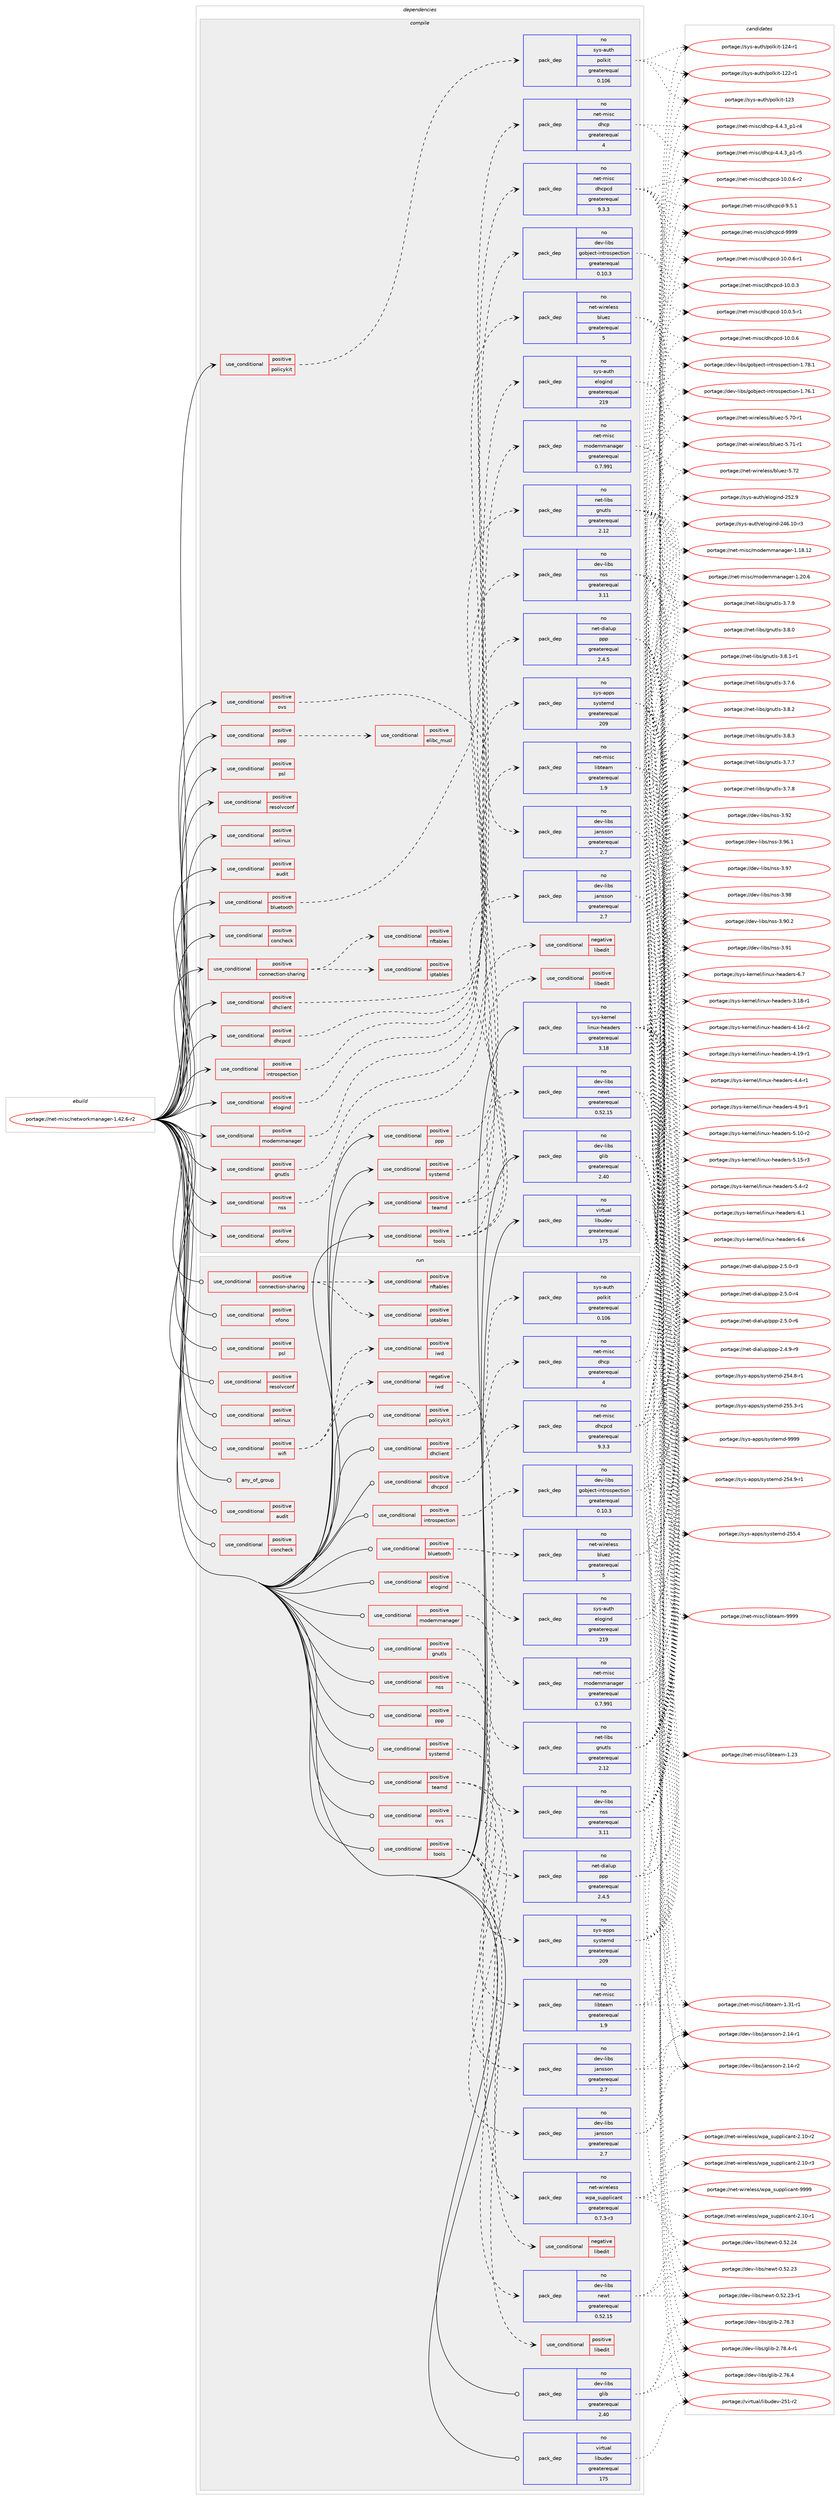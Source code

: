 digraph prolog {

# *************
# Graph options
# *************

newrank=true;
concentrate=true;
compound=true;
graph [rankdir=LR,fontname=Helvetica,fontsize=10,ranksep=1.5];#, ranksep=2.5, nodesep=0.2];
edge  [arrowhead=vee];
node  [fontname=Helvetica,fontsize=10];

# **********
# The ebuild
# **********

subgraph cluster_leftcol {
color=gray;
rank=same;
label=<<i>ebuild</i>>;
id [label="portage://net-misc/networkmanager-1.42.6-r2", color=red, width=4, href="../net-misc/networkmanager-1.42.6-r2.svg"];
}

# ****************
# The dependencies
# ****************

subgraph cluster_midcol {
color=gray;
label=<<i>dependencies</i>>;
subgraph cluster_compile {
fillcolor="#eeeeee";
style=filled;
label=<<i>compile</i>>;
subgraph cond5481 {
dependency8093 [label=<<TABLE BORDER="0" CELLBORDER="1" CELLSPACING="0" CELLPADDING="4"><TR><TD ROWSPAN="3" CELLPADDING="10">use_conditional</TD></TR><TR><TD>positive</TD></TR><TR><TD>audit</TD></TR></TABLE>>, shape=none, color=red];
# *** BEGIN UNKNOWN DEPENDENCY TYPE (TODO) ***
# dependency8093 -> package_dependency(portage://net-misc/networkmanager-1.42.6-r2,install,no,sys-process,audit,none,[,,],[],[])
# *** END UNKNOWN DEPENDENCY TYPE (TODO) ***

}
id:e -> dependency8093:w [weight=20,style="solid",arrowhead="vee"];
subgraph cond5482 {
dependency8094 [label=<<TABLE BORDER="0" CELLBORDER="1" CELLSPACING="0" CELLPADDING="4"><TR><TD ROWSPAN="3" CELLPADDING="10">use_conditional</TD></TR><TR><TD>positive</TD></TR><TR><TD>bluetooth</TD></TR></TABLE>>, shape=none, color=red];
subgraph pack2543 {
dependency8095 [label=<<TABLE BORDER="0" CELLBORDER="1" CELLSPACING="0" CELLPADDING="4" WIDTH="220"><TR><TD ROWSPAN="6" CELLPADDING="30">pack_dep</TD></TR><TR><TD WIDTH="110">no</TD></TR><TR><TD>net-wireless</TD></TR><TR><TD>bluez</TD></TR><TR><TD>greaterequal</TD></TR><TR><TD>5</TD></TR></TABLE>>, shape=none, color=blue];
}
dependency8094:e -> dependency8095:w [weight=20,style="dashed",arrowhead="vee"];
}
id:e -> dependency8094:w [weight=20,style="solid",arrowhead="vee"];
subgraph cond5483 {
dependency8096 [label=<<TABLE BORDER="0" CELLBORDER="1" CELLSPACING="0" CELLPADDING="4"><TR><TD ROWSPAN="3" CELLPADDING="10">use_conditional</TD></TR><TR><TD>positive</TD></TR><TR><TD>concheck</TD></TR></TABLE>>, shape=none, color=red];
# *** BEGIN UNKNOWN DEPENDENCY TYPE (TODO) ***
# dependency8096 -> package_dependency(portage://net-misc/networkmanager-1.42.6-r2,install,no,net-misc,curl,none,[,,],[],[])
# *** END UNKNOWN DEPENDENCY TYPE (TODO) ***

}
id:e -> dependency8096:w [weight=20,style="solid",arrowhead="vee"];
subgraph cond5484 {
dependency8097 [label=<<TABLE BORDER="0" CELLBORDER="1" CELLSPACING="0" CELLPADDING="4"><TR><TD ROWSPAN="3" CELLPADDING="10">use_conditional</TD></TR><TR><TD>positive</TD></TR><TR><TD>connection-sharing</TD></TR></TABLE>>, shape=none, color=red];
# *** BEGIN UNKNOWN DEPENDENCY TYPE (TODO) ***
# dependency8097 -> package_dependency(portage://net-misc/networkmanager-1.42.6-r2,install,no,net-dns,dnsmasq,none,[,,],[],[use(enable(dbus),none),use(enable(dhcp),none)])
# *** END UNKNOWN DEPENDENCY TYPE (TODO) ***

subgraph cond5485 {
dependency8098 [label=<<TABLE BORDER="0" CELLBORDER="1" CELLSPACING="0" CELLPADDING="4"><TR><TD ROWSPAN="3" CELLPADDING="10">use_conditional</TD></TR><TR><TD>positive</TD></TR><TR><TD>iptables</TD></TR></TABLE>>, shape=none, color=red];
# *** BEGIN UNKNOWN DEPENDENCY TYPE (TODO) ***
# dependency8098 -> package_dependency(portage://net-misc/networkmanager-1.42.6-r2,install,no,net-firewall,iptables,none,[,,],[],[])
# *** END UNKNOWN DEPENDENCY TYPE (TODO) ***

}
dependency8097:e -> dependency8098:w [weight=20,style="dashed",arrowhead="vee"];
subgraph cond5486 {
dependency8099 [label=<<TABLE BORDER="0" CELLBORDER="1" CELLSPACING="0" CELLPADDING="4"><TR><TD ROWSPAN="3" CELLPADDING="10">use_conditional</TD></TR><TR><TD>positive</TD></TR><TR><TD>nftables</TD></TR></TABLE>>, shape=none, color=red];
# *** BEGIN UNKNOWN DEPENDENCY TYPE (TODO) ***
# dependency8099 -> package_dependency(portage://net-misc/networkmanager-1.42.6-r2,install,no,net-firewall,nftables,none,[,,],[],[])
# *** END UNKNOWN DEPENDENCY TYPE (TODO) ***

}
dependency8097:e -> dependency8099:w [weight=20,style="dashed",arrowhead="vee"];
}
id:e -> dependency8097:w [weight=20,style="solid",arrowhead="vee"];
subgraph cond5487 {
dependency8100 [label=<<TABLE BORDER="0" CELLBORDER="1" CELLSPACING="0" CELLPADDING="4"><TR><TD ROWSPAN="3" CELLPADDING="10">use_conditional</TD></TR><TR><TD>positive</TD></TR><TR><TD>dhclient</TD></TR></TABLE>>, shape=none, color=red];
subgraph pack2544 {
dependency8101 [label=<<TABLE BORDER="0" CELLBORDER="1" CELLSPACING="0" CELLPADDING="4" WIDTH="220"><TR><TD ROWSPAN="6" CELLPADDING="30">pack_dep</TD></TR><TR><TD WIDTH="110">no</TD></TR><TR><TD>net-misc</TD></TR><TR><TD>dhcp</TD></TR><TR><TD>greaterequal</TD></TR><TR><TD>4</TD></TR></TABLE>>, shape=none, color=blue];
}
dependency8100:e -> dependency8101:w [weight=20,style="dashed",arrowhead="vee"];
}
id:e -> dependency8100:w [weight=20,style="solid",arrowhead="vee"];
subgraph cond5488 {
dependency8102 [label=<<TABLE BORDER="0" CELLBORDER="1" CELLSPACING="0" CELLPADDING="4"><TR><TD ROWSPAN="3" CELLPADDING="10">use_conditional</TD></TR><TR><TD>positive</TD></TR><TR><TD>dhcpcd</TD></TR></TABLE>>, shape=none, color=red];
subgraph pack2545 {
dependency8103 [label=<<TABLE BORDER="0" CELLBORDER="1" CELLSPACING="0" CELLPADDING="4" WIDTH="220"><TR><TD ROWSPAN="6" CELLPADDING="30">pack_dep</TD></TR><TR><TD WIDTH="110">no</TD></TR><TR><TD>net-misc</TD></TR><TR><TD>dhcpcd</TD></TR><TR><TD>greaterequal</TD></TR><TR><TD>9.3.3</TD></TR></TABLE>>, shape=none, color=blue];
}
dependency8102:e -> dependency8103:w [weight=20,style="dashed",arrowhead="vee"];
}
id:e -> dependency8102:w [weight=20,style="solid",arrowhead="vee"];
subgraph cond5489 {
dependency8104 [label=<<TABLE BORDER="0" CELLBORDER="1" CELLSPACING="0" CELLPADDING="4"><TR><TD ROWSPAN="3" CELLPADDING="10">use_conditional</TD></TR><TR><TD>positive</TD></TR><TR><TD>elogind</TD></TR></TABLE>>, shape=none, color=red];
subgraph pack2546 {
dependency8105 [label=<<TABLE BORDER="0" CELLBORDER="1" CELLSPACING="0" CELLPADDING="4" WIDTH="220"><TR><TD ROWSPAN="6" CELLPADDING="30">pack_dep</TD></TR><TR><TD WIDTH="110">no</TD></TR><TR><TD>sys-auth</TD></TR><TR><TD>elogind</TD></TR><TR><TD>greaterequal</TD></TR><TR><TD>219</TD></TR></TABLE>>, shape=none, color=blue];
}
dependency8104:e -> dependency8105:w [weight=20,style="dashed",arrowhead="vee"];
}
id:e -> dependency8104:w [weight=20,style="solid",arrowhead="vee"];
subgraph cond5490 {
dependency8106 [label=<<TABLE BORDER="0" CELLBORDER="1" CELLSPACING="0" CELLPADDING="4"><TR><TD ROWSPAN="3" CELLPADDING="10">use_conditional</TD></TR><TR><TD>positive</TD></TR><TR><TD>gnutls</TD></TR></TABLE>>, shape=none, color=red];
subgraph pack2547 {
dependency8107 [label=<<TABLE BORDER="0" CELLBORDER="1" CELLSPACING="0" CELLPADDING="4" WIDTH="220"><TR><TD ROWSPAN="6" CELLPADDING="30">pack_dep</TD></TR><TR><TD WIDTH="110">no</TD></TR><TR><TD>net-libs</TD></TR><TR><TD>gnutls</TD></TR><TR><TD>greaterequal</TD></TR><TR><TD>2.12</TD></TR></TABLE>>, shape=none, color=blue];
}
dependency8106:e -> dependency8107:w [weight=20,style="dashed",arrowhead="vee"];
}
id:e -> dependency8106:w [weight=20,style="solid",arrowhead="vee"];
subgraph cond5491 {
dependency8108 [label=<<TABLE BORDER="0" CELLBORDER="1" CELLSPACING="0" CELLPADDING="4"><TR><TD ROWSPAN="3" CELLPADDING="10">use_conditional</TD></TR><TR><TD>positive</TD></TR><TR><TD>introspection</TD></TR></TABLE>>, shape=none, color=red];
subgraph pack2548 {
dependency8109 [label=<<TABLE BORDER="0" CELLBORDER="1" CELLSPACING="0" CELLPADDING="4" WIDTH="220"><TR><TD ROWSPAN="6" CELLPADDING="30">pack_dep</TD></TR><TR><TD WIDTH="110">no</TD></TR><TR><TD>dev-libs</TD></TR><TR><TD>gobject-introspection</TD></TR><TR><TD>greaterequal</TD></TR><TR><TD>0.10.3</TD></TR></TABLE>>, shape=none, color=blue];
}
dependency8108:e -> dependency8109:w [weight=20,style="dashed",arrowhead="vee"];
}
id:e -> dependency8108:w [weight=20,style="solid",arrowhead="vee"];
subgraph cond5492 {
dependency8110 [label=<<TABLE BORDER="0" CELLBORDER="1" CELLSPACING="0" CELLPADDING="4"><TR><TD ROWSPAN="3" CELLPADDING="10">use_conditional</TD></TR><TR><TD>positive</TD></TR><TR><TD>modemmanager</TD></TR></TABLE>>, shape=none, color=red];
# *** BEGIN UNKNOWN DEPENDENCY TYPE (TODO) ***
# dependency8110 -> package_dependency(portage://net-misc/networkmanager-1.42.6-r2,install,no,net-misc,mobile-broadband-provider-info,none,[,,],[],[])
# *** END UNKNOWN DEPENDENCY TYPE (TODO) ***

subgraph pack2549 {
dependency8111 [label=<<TABLE BORDER="0" CELLBORDER="1" CELLSPACING="0" CELLPADDING="4" WIDTH="220"><TR><TD ROWSPAN="6" CELLPADDING="30">pack_dep</TD></TR><TR><TD WIDTH="110">no</TD></TR><TR><TD>net-misc</TD></TR><TR><TD>modemmanager</TD></TR><TR><TD>greaterequal</TD></TR><TR><TD>0.7.991</TD></TR></TABLE>>, shape=none, color=blue];
}
dependency8110:e -> dependency8111:w [weight=20,style="dashed",arrowhead="vee"];
}
id:e -> dependency8110:w [weight=20,style="solid",arrowhead="vee"];
subgraph cond5493 {
dependency8112 [label=<<TABLE BORDER="0" CELLBORDER="1" CELLSPACING="0" CELLPADDING="4"><TR><TD ROWSPAN="3" CELLPADDING="10">use_conditional</TD></TR><TR><TD>positive</TD></TR><TR><TD>nss</TD></TR></TABLE>>, shape=none, color=red];
# *** BEGIN UNKNOWN DEPENDENCY TYPE (TODO) ***
# dependency8112 -> package_dependency(portage://net-misc/networkmanager-1.42.6-r2,install,no,dev-libs,nspr,none,[,,],[],[use(optenable(abi_x86_32),negative),use(optenable(abi_x86_64),negative),use(optenable(abi_x86_x32),negative),use(optenable(abi_mips_n32),negative),use(optenable(abi_mips_n64),negative),use(optenable(abi_mips_o32),negative),use(optenable(abi_s390_32),negative),use(optenable(abi_s390_64),negative)])
# *** END UNKNOWN DEPENDENCY TYPE (TODO) ***

subgraph pack2550 {
dependency8113 [label=<<TABLE BORDER="0" CELLBORDER="1" CELLSPACING="0" CELLPADDING="4" WIDTH="220"><TR><TD ROWSPAN="6" CELLPADDING="30">pack_dep</TD></TR><TR><TD WIDTH="110">no</TD></TR><TR><TD>dev-libs</TD></TR><TR><TD>nss</TD></TR><TR><TD>greaterequal</TD></TR><TR><TD>3.11</TD></TR></TABLE>>, shape=none, color=blue];
}
dependency8112:e -> dependency8113:w [weight=20,style="dashed",arrowhead="vee"];
}
id:e -> dependency8112:w [weight=20,style="solid",arrowhead="vee"];
subgraph cond5494 {
dependency8114 [label=<<TABLE BORDER="0" CELLBORDER="1" CELLSPACING="0" CELLPADDING="4"><TR><TD ROWSPAN="3" CELLPADDING="10">use_conditional</TD></TR><TR><TD>positive</TD></TR><TR><TD>ofono</TD></TR></TABLE>>, shape=none, color=red];
# *** BEGIN UNKNOWN DEPENDENCY TYPE (TODO) ***
# dependency8114 -> package_dependency(portage://net-misc/networkmanager-1.42.6-r2,install,no,net-misc,ofono,none,[,,],[],[])
# *** END UNKNOWN DEPENDENCY TYPE (TODO) ***

}
id:e -> dependency8114:w [weight=20,style="solid",arrowhead="vee"];
subgraph cond5495 {
dependency8115 [label=<<TABLE BORDER="0" CELLBORDER="1" CELLSPACING="0" CELLPADDING="4"><TR><TD ROWSPAN="3" CELLPADDING="10">use_conditional</TD></TR><TR><TD>positive</TD></TR><TR><TD>ovs</TD></TR></TABLE>>, shape=none, color=red];
subgraph pack2551 {
dependency8116 [label=<<TABLE BORDER="0" CELLBORDER="1" CELLSPACING="0" CELLPADDING="4" WIDTH="220"><TR><TD ROWSPAN="6" CELLPADDING="30">pack_dep</TD></TR><TR><TD WIDTH="110">no</TD></TR><TR><TD>dev-libs</TD></TR><TR><TD>jansson</TD></TR><TR><TD>greaterequal</TD></TR><TR><TD>2.7</TD></TR></TABLE>>, shape=none, color=blue];
}
dependency8115:e -> dependency8116:w [weight=20,style="dashed",arrowhead="vee"];
}
id:e -> dependency8115:w [weight=20,style="solid",arrowhead="vee"];
subgraph cond5496 {
dependency8117 [label=<<TABLE BORDER="0" CELLBORDER="1" CELLSPACING="0" CELLPADDING="4"><TR><TD ROWSPAN="3" CELLPADDING="10">use_conditional</TD></TR><TR><TD>positive</TD></TR><TR><TD>policykit</TD></TR></TABLE>>, shape=none, color=red];
subgraph pack2552 {
dependency8118 [label=<<TABLE BORDER="0" CELLBORDER="1" CELLSPACING="0" CELLPADDING="4" WIDTH="220"><TR><TD ROWSPAN="6" CELLPADDING="30">pack_dep</TD></TR><TR><TD WIDTH="110">no</TD></TR><TR><TD>sys-auth</TD></TR><TR><TD>polkit</TD></TR><TR><TD>greaterequal</TD></TR><TR><TD>0.106</TD></TR></TABLE>>, shape=none, color=blue];
}
dependency8117:e -> dependency8118:w [weight=20,style="dashed",arrowhead="vee"];
}
id:e -> dependency8117:w [weight=20,style="solid",arrowhead="vee"];
subgraph cond5497 {
dependency8119 [label=<<TABLE BORDER="0" CELLBORDER="1" CELLSPACING="0" CELLPADDING="4"><TR><TD ROWSPAN="3" CELLPADDING="10">use_conditional</TD></TR><TR><TD>positive</TD></TR><TR><TD>ppp</TD></TR></TABLE>>, shape=none, color=red];
subgraph cond5498 {
dependency8120 [label=<<TABLE BORDER="0" CELLBORDER="1" CELLSPACING="0" CELLPADDING="4"><TR><TD ROWSPAN="3" CELLPADDING="10">use_conditional</TD></TR><TR><TD>positive</TD></TR><TR><TD>elibc_musl</TD></TR></TABLE>>, shape=none, color=red];
# *** BEGIN UNKNOWN DEPENDENCY TYPE (TODO) ***
# dependency8120 -> package_dependency(portage://net-misc/networkmanager-1.42.6-r2,install,no,net-libs,ppp-defs,none,[,,],[],[])
# *** END UNKNOWN DEPENDENCY TYPE (TODO) ***

}
dependency8119:e -> dependency8120:w [weight=20,style="dashed",arrowhead="vee"];
}
id:e -> dependency8119:w [weight=20,style="solid",arrowhead="vee"];
subgraph cond5499 {
dependency8121 [label=<<TABLE BORDER="0" CELLBORDER="1" CELLSPACING="0" CELLPADDING="4"><TR><TD ROWSPAN="3" CELLPADDING="10">use_conditional</TD></TR><TR><TD>positive</TD></TR><TR><TD>ppp</TD></TR></TABLE>>, shape=none, color=red];
subgraph pack2553 {
dependency8122 [label=<<TABLE BORDER="0" CELLBORDER="1" CELLSPACING="0" CELLPADDING="4" WIDTH="220"><TR><TD ROWSPAN="6" CELLPADDING="30">pack_dep</TD></TR><TR><TD WIDTH="110">no</TD></TR><TR><TD>net-dialup</TD></TR><TR><TD>ppp</TD></TR><TR><TD>greaterequal</TD></TR><TR><TD>2.4.5</TD></TR></TABLE>>, shape=none, color=blue];
}
dependency8121:e -> dependency8122:w [weight=20,style="dashed",arrowhead="vee"];
}
id:e -> dependency8121:w [weight=20,style="solid",arrowhead="vee"];
subgraph cond5500 {
dependency8123 [label=<<TABLE BORDER="0" CELLBORDER="1" CELLSPACING="0" CELLPADDING="4"><TR><TD ROWSPAN="3" CELLPADDING="10">use_conditional</TD></TR><TR><TD>positive</TD></TR><TR><TD>psl</TD></TR></TABLE>>, shape=none, color=red];
# *** BEGIN UNKNOWN DEPENDENCY TYPE (TODO) ***
# dependency8123 -> package_dependency(portage://net-misc/networkmanager-1.42.6-r2,install,no,net-libs,libpsl,none,[,,],[],[])
# *** END UNKNOWN DEPENDENCY TYPE (TODO) ***

}
id:e -> dependency8123:w [weight=20,style="solid",arrowhead="vee"];
subgraph cond5501 {
dependency8124 [label=<<TABLE BORDER="0" CELLBORDER="1" CELLSPACING="0" CELLPADDING="4"><TR><TD ROWSPAN="3" CELLPADDING="10">use_conditional</TD></TR><TR><TD>positive</TD></TR><TR><TD>resolvconf</TD></TR></TABLE>>, shape=none, color=red];
# *** BEGIN UNKNOWN DEPENDENCY TYPE (TODO) ***
# dependency8124 -> package_dependency(portage://net-misc/networkmanager-1.42.6-r2,install,no,virtual,resolvconf,none,[,,],[],[])
# *** END UNKNOWN DEPENDENCY TYPE (TODO) ***

}
id:e -> dependency8124:w [weight=20,style="solid",arrowhead="vee"];
subgraph cond5502 {
dependency8125 [label=<<TABLE BORDER="0" CELLBORDER="1" CELLSPACING="0" CELLPADDING="4"><TR><TD ROWSPAN="3" CELLPADDING="10">use_conditional</TD></TR><TR><TD>positive</TD></TR><TR><TD>selinux</TD></TR></TABLE>>, shape=none, color=red];
# *** BEGIN UNKNOWN DEPENDENCY TYPE (TODO) ***
# dependency8125 -> package_dependency(portage://net-misc/networkmanager-1.42.6-r2,install,no,sec-policy,selinux-networkmanager,none,[,,],[],[])
# *** END UNKNOWN DEPENDENCY TYPE (TODO) ***

# *** BEGIN UNKNOWN DEPENDENCY TYPE (TODO) ***
# dependency8125 -> package_dependency(portage://net-misc/networkmanager-1.42.6-r2,install,no,sys-libs,libselinux,none,[,,],[],[])
# *** END UNKNOWN DEPENDENCY TYPE (TODO) ***

}
id:e -> dependency8125:w [weight=20,style="solid",arrowhead="vee"];
subgraph cond5503 {
dependency8126 [label=<<TABLE BORDER="0" CELLBORDER="1" CELLSPACING="0" CELLPADDING="4"><TR><TD ROWSPAN="3" CELLPADDING="10">use_conditional</TD></TR><TR><TD>positive</TD></TR><TR><TD>systemd</TD></TR></TABLE>>, shape=none, color=red];
subgraph pack2554 {
dependency8127 [label=<<TABLE BORDER="0" CELLBORDER="1" CELLSPACING="0" CELLPADDING="4" WIDTH="220"><TR><TD ROWSPAN="6" CELLPADDING="30">pack_dep</TD></TR><TR><TD WIDTH="110">no</TD></TR><TR><TD>sys-apps</TD></TR><TR><TD>systemd</TD></TR><TR><TD>greaterequal</TD></TR><TR><TD>209</TD></TR></TABLE>>, shape=none, color=blue];
}
dependency8126:e -> dependency8127:w [weight=20,style="dashed",arrowhead="vee"];
}
id:e -> dependency8126:w [weight=20,style="solid",arrowhead="vee"];
subgraph cond5504 {
dependency8128 [label=<<TABLE BORDER="0" CELLBORDER="1" CELLSPACING="0" CELLPADDING="4"><TR><TD ROWSPAN="3" CELLPADDING="10">use_conditional</TD></TR><TR><TD>positive</TD></TR><TR><TD>teamd</TD></TR></TABLE>>, shape=none, color=red];
subgraph pack2555 {
dependency8129 [label=<<TABLE BORDER="0" CELLBORDER="1" CELLSPACING="0" CELLPADDING="4" WIDTH="220"><TR><TD ROWSPAN="6" CELLPADDING="30">pack_dep</TD></TR><TR><TD WIDTH="110">no</TD></TR><TR><TD>dev-libs</TD></TR><TR><TD>jansson</TD></TR><TR><TD>greaterequal</TD></TR><TR><TD>2.7</TD></TR></TABLE>>, shape=none, color=blue];
}
dependency8128:e -> dependency8129:w [weight=20,style="dashed",arrowhead="vee"];
subgraph pack2556 {
dependency8130 [label=<<TABLE BORDER="0" CELLBORDER="1" CELLSPACING="0" CELLPADDING="4" WIDTH="220"><TR><TD ROWSPAN="6" CELLPADDING="30">pack_dep</TD></TR><TR><TD WIDTH="110">no</TD></TR><TR><TD>net-misc</TD></TR><TR><TD>libteam</TD></TR><TR><TD>greaterequal</TD></TR><TR><TD>1.9</TD></TR></TABLE>>, shape=none, color=blue];
}
dependency8128:e -> dependency8130:w [weight=20,style="dashed",arrowhead="vee"];
}
id:e -> dependency8128:w [weight=20,style="solid",arrowhead="vee"];
subgraph cond5505 {
dependency8131 [label=<<TABLE BORDER="0" CELLBORDER="1" CELLSPACING="0" CELLPADDING="4"><TR><TD ROWSPAN="3" CELLPADDING="10">use_conditional</TD></TR><TR><TD>positive</TD></TR><TR><TD>tools</TD></TR></TABLE>>, shape=none, color=red];
subgraph pack2557 {
dependency8132 [label=<<TABLE BORDER="0" CELLBORDER="1" CELLSPACING="0" CELLPADDING="4" WIDTH="220"><TR><TD ROWSPAN="6" CELLPADDING="30">pack_dep</TD></TR><TR><TD WIDTH="110">no</TD></TR><TR><TD>dev-libs</TD></TR><TR><TD>newt</TD></TR><TR><TD>greaterequal</TD></TR><TR><TD>0.52.15</TD></TR></TABLE>>, shape=none, color=blue];
}
dependency8131:e -> dependency8132:w [weight=20,style="dashed",arrowhead="vee"];
subgraph cond5506 {
dependency8133 [label=<<TABLE BORDER="0" CELLBORDER="1" CELLSPACING="0" CELLPADDING="4"><TR><TD ROWSPAN="3" CELLPADDING="10">use_conditional</TD></TR><TR><TD>positive</TD></TR><TR><TD>libedit</TD></TR></TABLE>>, shape=none, color=red];
# *** BEGIN UNKNOWN DEPENDENCY TYPE (TODO) ***
# dependency8133 -> package_dependency(portage://net-misc/networkmanager-1.42.6-r2,install,no,dev-libs,libedit,none,[,,],[],[])
# *** END UNKNOWN DEPENDENCY TYPE (TODO) ***

}
dependency8131:e -> dependency8133:w [weight=20,style="dashed",arrowhead="vee"];
subgraph cond5507 {
dependency8134 [label=<<TABLE BORDER="0" CELLBORDER="1" CELLSPACING="0" CELLPADDING="4"><TR><TD ROWSPAN="3" CELLPADDING="10">use_conditional</TD></TR><TR><TD>negative</TD></TR><TR><TD>libedit</TD></TR></TABLE>>, shape=none, color=red];
# *** BEGIN UNKNOWN DEPENDENCY TYPE (TODO) ***
# dependency8134 -> package_dependency(portage://net-misc/networkmanager-1.42.6-r2,install,no,sys-libs,readline,none,[,,],any_same_slot,[])
# *** END UNKNOWN DEPENDENCY TYPE (TODO) ***

}
dependency8131:e -> dependency8134:w [weight=20,style="dashed",arrowhead="vee"];
}
id:e -> dependency8131:w [weight=20,style="solid",arrowhead="vee"];
subgraph pack2558 {
dependency8135 [label=<<TABLE BORDER="0" CELLBORDER="1" CELLSPACING="0" CELLPADDING="4" WIDTH="220"><TR><TD ROWSPAN="6" CELLPADDING="30">pack_dep</TD></TR><TR><TD WIDTH="110">no</TD></TR><TR><TD>dev-libs</TD></TR><TR><TD>glib</TD></TR><TR><TD>greaterequal</TD></TR><TR><TD>2.40</TD></TR></TABLE>>, shape=none, color=blue];
}
id:e -> dependency8135:w [weight=20,style="solid",arrowhead="vee"];
# *** BEGIN UNKNOWN DEPENDENCY TYPE (TODO) ***
# id -> package_dependency(portage://net-misc/networkmanager-1.42.6-r2,install,no,net-libs,libndp,none,[,,],[],[])
# *** END UNKNOWN DEPENDENCY TYPE (TODO) ***

# *** BEGIN UNKNOWN DEPENDENCY TYPE (TODO) ***
# id -> package_dependency(portage://net-misc/networkmanager-1.42.6-r2,install,no,net-libs,libndp,none,[,,],[],[use(optenable(abi_x86_32),negative),use(optenable(abi_x86_64),negative),use(optenable(abi_x86_x32),negative),use(optenable(abi_mips_n32),negative),use(optenable(abi_mips_n64),negative),use(optenable(abi_mips_o32),negative),use(optenable(abi_s390_32),negative),use(optenable(abi_s390_64),negative)])
# *** END UNKNOWN DEPENDENCY TYPE (TODO) ***

# *** BEGIN UNKNOWN DEPENDENCY TYPE (TODO) ***
# id -> package_dependency(portage://net-misc/networkmanager-1.42.6-r2,install,no,sys-apps,dbus,none,[,,],[],[use(optenable(abi_x86_32),negative),use(optenable(abi_x86_64),negative),use(optenable(abi_x86_x32),negative),use(optenable(abi_mips_n32),negative),use(optenable(abi_mips_n64),negative),use(optenable(abi_mips_o32),negative),use(optenable(abi_s390_32),negative),use(optenable(abi_s390_64),negative)])
# *** END UNKNOWN DEPENDENCY TYPE (TODO) ***

# *** BEGIN UNKNOWN DEPENDENCY TYPE (TODO) ***
# id -> package_dependency(portage://net-misc/networkmanager-1.42.6-r2,install,no,sys-apps,util-linux,none,[,,],[],[use(optenable(abi_x86_32),negative),use(optenable(abi_x86_64),negative),use(optenable(abi_x86_x32),negative),use(optenable(abi_mips_n32),negative),use(optenable(abi_mips_n64),negative),use(optenable(abi_mips_o32),negative),use(optenable(abi_s390_32),negative),use(optenable(abi_s390_64),negative)])
# *** END UNKNOWN DEPENDENCY TYPE (TODO) ***

subgraph pack2559 {
dependency8136 [label=<<TABLE BORDER="0" CELLBORDER="1" CELLSPACING="0" CELLPADDING="4" WIDTH="220"><TR><TD ROWSPAN="6" CELLPADDING="30">pack_dep</TD></TR><TR><TD WIDTH="110">no</TD></TR><TR><TD>sys-kernel</TD></TR><TR><TD>linux-headers</TD></TR><TR><TD>greaterequal</TD></TR><TR><TD>3.18</TD></TR></TABLE>>, shape=none, color=blue];
}
id:e -> dependency8136:w [weight=20,style="solid",arrowhead="vee"];
subgraph pack2560 {
dependency8137 [label=<<TABLE BORDER="0" CELLBORDER="1" CELLSPACING="0" CELLPADDING="4" WIDTH="220"><TR><TD ROWSPAN="6" CELLPADDING="30">pack_dep</TD></TR><TR><TD WIDTH="110">no</TD></TR><TR><TD>virtual</TD></TR><TR><TD>libudev</TD></TR><TR><TD>greaterequal</TD></TR><TR><TD>175</TD></TR></TABLE>>, shape=none, color=blue];
}
id:e -> dependency8137:w [weight=20,style="solid",arrowhead="vee"];
}
subgraph cluster_compileandrun {
fillcolor="#eeeeee";
style=filled;
label=<<i>compile and run</i>>;
}
subgraph cluster_run {
fillcolor="#eeeeee";
style=filled;
label=<<i>run</i>>;
subgraph any70 {
dependency8138 [label=<<TABLE BORDER="0" CELLBORDER="1" CELLSPACING="0" CELLPADDING="4"><TR><TD CELLPADDING="10">any_of_group</TD></TR></TABLE>>, shape=none, color=red];# *** BEGIN UNKNOWN DEPENDENCY TYPE (TODO) ***
# dependency8138 -> package_dependency(portage://net-misc/networkmanager-1.42.6-r2,run,no,net-misc,iputils,none,[,,],[],[use(enable(arping),positive)])
# *** END UNKNOWN DEPENDENCY TYPE (TODO) ***

# *** BEGIN UNKNOWN DEPENDENCY TYPE (TODO) ***
# dependency8138 -> package_dependency(portage://net-misc/networkmanager-1.42.6-r2,run,no,net-analyzer,arping,none,[,,],[],[])
# *** END UNKNOWN DEPENDENCY TYPE (TODO) ***

}
id:e -> dependency8138:w [weight=20,style="solid",arrowhead="odot"];
subgraph cond5508 {
dependency8139 [label=<<TABLE BORDER="0" CELLBORDER="1" CELLSPACING="0" CELLPADDING="4"><TR><TD ROWSPAN="3" CELLPADDING="10">use_conditional</TD></TR><TR><TD>positive</TD></TR><TR><TD>audit</TD></TR></TABLE>>, shape=none, color=red];
# *** BEGIN UNKNOWN DEPENDENCY TYPE (TODO) ***
# dependency8139 -> package_dependency(portage://net-misc/networkmanager-1.42.6-r2,run,no,sys-process,audit,none,[,,],[],[])
# *** END UNKNOWN DEPENDENCY TYPE (TODO) ***

}
id:e -> dependency8139:w [weight=20,style="solid",arrowhead="odot"];
subgraph cond5509 {
dependency8140 [label=<<TABLE BORDER="0" CELLBORDER="1" CELLSPACING="0" CELLPADDING="4"><TR><TD ROWSPAN="3" CELLPADDING="10">use_conditional</TD></TR><TR><TD>positive</TD></TR><TR><TD>bluetooth</TD></TR></TABLE>>, shape=none, color=red];
subgraph pack2561 {
dependency8141 [label=<<TABLE BORDER="0" CELLBORDER="1" CELLSPACING="0" CELLPADDING="4" WIDTH="220"><TR><TD ROWSPAN="6" CELLPADDING="30">pack_dep</TD></TR><TR><TD WIDTH="110">no</TD></TR><TR><TD>net-wireless</TD></TR><TR><TD>bluez</TD></TR><TR><TD>greaterequal</TD></TR><TR><TD>5</TD></TR></TABLE>>, shape=none, color=blue];
}
dependency8140:e -> dependency8141:w [weight=20,style="dashed",arrowhead="vee"];
}
id:e -> dependency8140:w [weight=20,style="solid",arrowhead="odot"];
subgraph cond5510 {
dependency8142 [label=<<TABLE BORDER="0" CELLBORDER="1" CELLSPACING="0" CELLPADDING="4"><TR><TD ROWSPAN="3" CELLPADDING="10">use_conditional</TD></TR><TR><TD>positive</TD></TR><TR><TD>concheck</TD></TR></TABLE>>, shape=none, color=red];
# *** BEGIN UNKNOWN DEPENDENCY TYPE (TODO) ***
# dependency8142 -> package_dependency(portage://net-misc/networkmanager-1.42.6-r2,run,no,net-misc,curl,none,[,,],[],[])
# *** END UNKNOWN DEPENDENCY TYPE (TODO) ***

}
id:e -> dependency8142:w [weight=20,style="solid",arrowhead="odot"];
subgraph cond5511 {
dependency8143 [label=<<TABLE BORDER="0" CELLBORDER="1" CELLSPACING="0" CELLPADDING="4"><TR><TD ROWSPAN="3" CELLPADDING="10">use_conditional</TD></TR><TR><TD>positive</TD></TR><TR><TD>connection-sharing</TD></TR></TABLE>>, shape=none, color=red];
# *** BEGIN UNKNOWN DEPENDENCY TYPE (TODO) ***
# dependency8143 -> package_dependency(portage://net-misc/networkmanager-1.42.6-r2,run,no,net-dns,dnsmasq,none,[,,],[],[use(enable(dbus),none),use(enable(dhcp),none)])
# *** END UNKNOWN DEPENDENCY TYPE (TODO) ***

subgraph cond5512 {
dependency8144 [label=<<TABLE BORDER="0" CELLBORDER="1" CELLSPACING="0" CELLPADDING="4"><TR><TD ROWSPAN="3" CELLPADDING="10">use_conditional</TD></TR><TR><TD>positive</TD></TR><TR><TD>iptables</TD></TR></TABLE>>, shape=none, color=red];
# *** BEGIN UNKNOWN DEPENDENCY TYPE (TODO) ***
# dependency8144 -> package_dependency(portage://net-misc/networkmanager-1.42.6-r2,run,no,net-firewall,iptables,none,[,,],[],[])
# *** END UNKNOWN DEPENDENCY TYPE (TODO) ***

}
dependency8143:e -> dependency8144:w [weight=20,style="dashed",arrowhead="vee"];
subgraph cond5513 {
dependency8145 [label=<<TABLE BORDER="0" CELLBORDER="1" CELLSPACING="0" CELLPADDING="4"><TR><TD ROWSPAN="3" CELLPADDING="10">use_conditional</TD></TR><TR><TD>positive</TD></TR><TR><TD>nftables</TD></TR></TABLE>>, shape=none, color=red];
# *** BEGIN UNKNOWN DEPENDENCY TYPE (TODO) ***
# dependency8145 -> package_dependency(portage://net-misc/networkmanager-1.42.6-r2,run,no,net-firewall,nftables,none,[,,],[],[])
# *** END UNKNOWN DEPENDENCY TYPE (TODO) ***

}
dependency8143:e -> dependency8145:w [weight=20,style="dashed",arrowhead="vee"];
}
id:e -> dependency8143:w [weight=20,style="solid",arrowhead="odot"];
subgraph cond5514 {
dependency8146 [label=<<TABLE BORDER="0" CELLBORDER="1" CELLSPACING="0" CELLPADDING="4"><TR><TD ROWSPAN="3" CELLPADDING="10">use_conditional</TD></TR><TR><TD>positive</TD></TR><TR><TD>dhclient</TD></TR></TABLE>>, shape=none, color=red];
subgraph pack2562 {
dependency8147 [label=<<TABLE BORDER="0" CELLBORDER="1" CELLSPACING="0" CELLPADDING="4" WIDTH="220"><TR><TD ROWSPAN="6" CELLPADDING="30">pack_dep</TD></TR><TR><TD WIDTH="110">no</TD></TR><TR><TD>net-misc</TD></TR><TR><TD>dhcp</TD></TR><TR><TD>greaterequal</TD></TR><TR><TD>4</TD></TR></TABLE>>, shape=none, color=blue];
}
dependency8146:e -> dependency8147:w [weight=20,style="dashed",arrowhead="vee"];
}
id:e -> dependency8146:w [weight=20,style="solid",arrowhead="odot"];
subgraph cond5515 {
dependency8148 [label=<<TABLE BORDER="0" CELLBORDER="1" CELLSPACING="0" CELLPADDING="4"><TR><TD ROWSPAN="3" CELLPADDING="10">use_conditional</TD></TR><TR><TD>positive</TD></TR><TR><TD>dhcpcd</TD></TR></TABLE>>, shape=none, color=red];
subgraph pack2563 {
dependency8149 [label=<<TABLE BORDER="0" CELLBORDER="1" CELLSPACING="0" CELLPADDING="4" WIDTH="220"><TR><TD ROWSPAN="6" CELLPADDING="30">pack_dep</TD></TR><TR><TD WIDTH="110">no</TD></TR><TR><TD>net-misc</TD></TR><TR><TD>dhcpcd</TD></TR><TR><TD>greaterequal</TD></TR><TR><TD>9.3.3</TD></TR></TABLE>>, shape=none, color=blue];
}
dependency8148:e -> dependency8149:w [weight=20,style="dashed",arrowhead="vee"];
}
id:e -> dependency8148:w [weight=20,style="solid",arrowhead="odot"];
subgraph cond5516 {
dependency8150 [label=<<TABLE BORDER="0" CELLBORDER="1" CELLSPACING="0" CELLPADDING="4"><TR><TD ROWSPAN="3" CELLPADDING="10">use_conditional</TD></TR><TR><TD>positive</TD></TR><TR><TD>elogind</TD></TR></TABLE>>, shape=none, color=red];
subgraph pack2564 {
dependency8151 [label=<<TABLE BORDER="0" CELLBORDER="1" CELLSPACING="0" CELLPADDING="4" WIDTH="220"><TR><TD ROWSPAN="6" CELLPADDING="30">pack_dep</TD></TR><TR><TD WIDTH="110">no</TD></TR><TR><TD>sys-auth</TD></TR><TR><TD>elogind</TD></TR><TR><TD>greaterequal</TD></TR><TR><TD>219</TD></TR></TABLE>>, shape=none, color=blue];
}
dependency8150:e -> dependency8151:w [weight=20,style="dashed",arrowhead="vee"];
}
id:e -> dependency8150:w [weight=20,style="solid",arrowhead="odot"];
subgraph cond5517 {
dependency8152 [label=<<TABLE BORDER="0" CELLBORDER="1" CELLSPACING="0" CELLPADDING="4"><TR><TD ROWSPAN="3" CELLPADDING="10">use_conditional</TD></TR><TR><TD>positive</TD></TR><TR><TD>gnutls</TD></TR></TABLE>>, shape=none, color=red];
subgraph pack2565 {
dependency8153 [label=<<TABLE BORDER="0" CELLBORDER="1" CELLSPACING="0" CELLPADDING="4" WIDTH="220"><TR><TD ROWSPAN="6" CELLPADDING="30">pack_dep</TD></TR><TR><TD WIDTH="110">no</TD></TR><TR><TD>net-libs</TD></TR><TR><TD>gnutls</TD></TR><TR><TD>greaterequal</TD></TR><TR><TD>2.12</TD></TR></TABLE>>, shape=none, color=blue];
}
dependency8152:e -> dependency8153:w [weight=20,style="dashed",arrowhead="vee"];
}
id:e -> dependency8152:w [weight=20,style="solid",arrowhead="odot"];
subgraph cond5518 {
dependency8154 [label=<<TABLE BORDER="0" CELLBORDER="1" CELLSPACING="0" CELLPADDING="4"><TR><TD ROWSPAN="3" CELLPADDING="10">use_conditional</TD></TR><TR><TD>positive</TD></TR><TR><TD>introspection</TD></TR></TABLE>>, shape=none, color=red];
subgraph pack2566 {
dependency8155 [label=<<TABLE BORDER="0" CELLBORDER="1" CELLSPACING="0" CELLPADDING="4" WIDTH="220"><TR><TD ROWSPAN="6" CELLPADDING="30">pack_dep</TD></TR><TR><TD WIDTH="110">no</TD></TR><TR><TD>dev-libs</TD></TR><TR><TD>gobject-introspection</TD></TR><TR><TD>greaterequal</TD></TR><TR><TD>0.10.3</TD></TR></TABLE>>, shape=none, color=blue];
}
dependency8154:e -> dependency8155:w [weight=20,style="dashed",arrowhead="vee"];
}
id:e -> dependency8154:w [weight=20,style="solid",arrowhead="odot"];
subgraph cond5519 {
dependency8156 [label=<<TABLE BORDER="0" CELLBORDER="1" CELLSPACING="0" CELLPADDING="4"><TR><TD ROWSPAN="3" CELLPADDING="10">use_conditional</TD></TR><TR><TD>positive</TD></TR><TR><TD>modemmanager</TD></TR></TABLE>>, shape=none, color=red];
# *** BEGIN UNKNOWN DEPENDENCY TYPE (TODO) ***
# dependency8156 -> package_dependency(portage://net-misc/networkmanager-1.42.6-r2,run,no,net-misc,mobile-broadband-provider-info,none,[,,],[],[])
# *** END UNKNOWN DEPENDENCY TYPE (TODO) ***

subgraph pack2567 {
dependency8157 [label=<<TABLE BORDER="0" CELLBORDER="1" CELLSPACING="0" CELLPADDING="4" WIDTH="220"><TR><TD ROWSPAN="6" CELLPADDING="30">pack_dep</TD></TR><TR><TD WIDTH="110">no</TD></TR><TR><TD>net-misc</TD></TR><TR><TD>modemmanager</TD></TR><TR><TD>greaterequal</TD></TR><TR><TD>0.7.991</TD></TR></TABLE>>, shape=none, color=blue];
}
dependency8156:e -> dependency8157:w [weight=20,style="dashed",arrowhead="vee"];
}
id:e -> dependency8156:w [weight=20,style="solid",arrowhead="odot"];
subgraph cond5520 {
dependency8158 [label=<<TABLE BORDER="0" CELLBORDER="1" CELLSPACING="0" CELLPADDING="4"><TR><TD ROWSPAN="3" CELLPADDING="10">use_conditional</TD></TR><TR><TD>positive</TD></TR><TR><TD>nss</TD></TR></TABLE>>, shape=none, color=red];
# *** BEGIN UNKNOWN DEPENDENCY TYPE (TODO) ***
# dependency8158 -> package_dependency(portage://net-misc/networkmanager-1.42.6-r2,run,no,dev-libs,nspr,none,[,,],[],[use(optenable(abi_x86_32),negative),use(optenable(abi_x86_64),negative),use(optenable(abi_x86_x32),negative),use(optenable(abi_mips_n32),negative),use(optenable(abi_mips_n64),negative),use(optenable(abi_mips_o32),negative),use(optenable(abi_s390_32),negative),use(optenable(abi_s390_64),negative)])
# *** END UNKNOWN DEPENDENCY TYPE (TODO) ***

subgraph pack2568 {
dependency8159 [label=<<TABLE BORDER="0" CELLBORDER="1" CELLSPACING="0" CELLPADDING="4" WIDTH="220"><TR><TD ROWSPAN="6" CELLPADDING="30">pack_dep</TD></TR><TR><TD WIDTH="110">no</TD></TR><TR><TD>dev-libs</TD></TR><TR><TD>nss</TD></TR><TR><TD>greaterequal</TD></TR><TR><TD>3.11</TD></TR></TABLE>>, shape=none, color=blue];
}
dependency8158:e -> dependency8159:w [weight=20,style="dashed",arrowhead="vee"];
}
id:e -> dependency8158:w [weight=20,style="solid",arrowhead="odot"];
subgraph cond5521 {
dependency8160 [label=<<TABLE BORDER="0" CELLBORDER="1" CELLSPACING="0" CELLPADDING="4"><TR><TD ROWSPAN="3" CELLPADDING="10">use_conditional</TD></TR><TR><TD>positive</TD></TR><TR><TD>ofono</TD></TR></TABLE>>, shape=none, color=red];
# *** BEGIN UNKNOWN DEPENDENCY TYPE (TODO) ***
# dependency8160 -> package_dependency(portage://net-misc/networkmanager-1.42.6-r2,run,no,net-misc,ofono,none,[,,],[],[])
# *** END UNKNOWN DEPENDENCY TYPE (TODO) ***

}
id:e -> dependency8160:w [weight=20,style="solid",arrowhead="odot"];
subgraph cond5522 {
dependency8161 [label=<<TABLE BORDER="0" CELLBORDER="1" CELLSPACING="0" CELLPADDING="4"><TR><TD ROWSPAN="3" CELLPADDING="10">use_conditional</TD></TR><TR><TD>positive</TD></TR><TR><TD>ovs</TD></TR></TABLE>>, shape=none, color=red];
subgraph pack2569 {
dependency8162 [label=<<TABLE BORDER="0" CELLBORDER="1" CELLSPACING="0" CELLPADDING="4" WIDTH="220"><TR><TD ROWSPAN="6" CELLPADDING="30">pack_dep</TD></TR><TR><TD WIDTH="110">no</TD></TR><TR><TD>dev-libs</TD></TR><TR><TD>jansson</TD></TR><TR><TD>greaterequal</TD></TR><TR><TD>2.7</TD></TR></TABLE>>, shape=none, color=blue];
}
dependency8161:e -> dependency8162:w [weight=20,style="dashed",arrowhead="vee"];
}
id:e -> dependency8161:w [weight=20,style="solid",arrowhead="odot"];
subgraph cond5523 {
dependency8163 [label=<<TABLE BORDER="0" CELLBORDER="1" CELLSPACING="0" CELLPADDING="4"><TR><TD ROWSPAN="3" CELLPADDING="10">use_conditional</TD></TR><TR><TD>positive</TD></TR><TR><TD>policykit</TD></TR></TABLE>>, shape=none, color=red];
subgraph pack2570 {
dependency8164 [label=<<TABLE BORDER="0" CELLBORDER="1" CELLSPACING="0" CELLPADDING="4" WIDTH="220"><TR><TD ROWSPAN="6" CELLPADDING="30">pack_dep</TD></TR><TR><TD WIDTH="110">no</TD></TR><TR><TD>sys-auth</TD></TR><TR><TD>polkit</TD></TR><TR><TD>greaterequal</TD></TR><TR><TD>0.106</TD></TR></TABLE>>, shape=none, color=blue];
}
dependency8163:e -> dependency8164:w [weight=20,style="dashed",arrowhead="vee"];
}
id:e -> dependency8163:w [weight=20,style="solid",arrowhead="odot"];
subgraph cond5524 {
dependency8165 [label=<<TABLE BORDER="0" CELLBORDER="1" CELLSPACING="0" CELLPADDING="4"><TR><TD ROWSPAN="3" CELLPADDING="10">use_conditional</TD></TR><TR><TD>positive</TD></TR><TR><TD>ppp</TD></TR></TABLE>>, shape=none, color=red];
subgraph pack2571 {
dependency8166 [label=<<TABLE BORDER="0" CELLBORDER="1" CELLSPACING="0" CELLPADDING="4" WIDTH="220"><TR><TD ROWSPAN="6" CELLPADDING="30">pack_dep</TD></TR><TR><TD WIDTH="110">no</TD></TR><TR><TD>net-dialup</TD></TR><TR><TD>ppp</TD></TR><TR><TD>greaterequal</TD></TR><TR><TD>2.4.5</TD></TR></TABLE>>, shape=none, color=blue];
}
dependency8165:e -> dependency8166:w [weight=20,style="dashed",arrowhead="vee"];
}
id:e -> dependency8165:w [weight=20,style="solid",arrowhead="odot"];
subgraph cond5525 {
dependency8167 [label=<<TABLE BORDER="0" CELLBORDER="1" CELLSPACING="0" CELLPADDING="4"><TR><TD ROWSPAN="3" CELLPADDING="10">use_conditional</TD></TR><TR><TD>positive</TD></TR><TR><TD>psl</TD></TR></TABLE>>, shape=none, color=red];
# *** BEGIN UNKNOWN DEPENDENCY TYPE (TODO) ***
# dependency8167 -> package_dependency(portage://net-misc/networkmanager-1.42.6-r2,run,no,net-libs,libpsl,none,[,,],[],[])
# *** END UNKNOWN DEPENDENCY TYPE (TODO) ***

}
id:e -> dependency8167:w [weight=20,style="solid",arrowhead="odot"];
subgraph cond5526 {
dependency8168 [label=<<TABLE BORDER="0" CELLBORDER="1" CELLSPACING="0" CELLPADDING="4"><TR><TD ROWSPAN="3" CELLPADDING="10">use_conditional</TD></TR><TR><TD>positive</TD></TR><TR><TD>resolvconf</TD></TR></TABLE>>, shape=none, color=red];
# *** BEGIN UNKNOWN DEPENDENCY TYPE (TODO) ***
# dependency8168 -> package_dependency(portage://net-misc/networkmanager-1.42.6-r2,run,no,virtual,resolvconf,none,[,,],[],[])
# *** END UNKNOWN DEPENDENCY TYPE (TODO) ***

}
id:e -> dependency8168:w [weight=20,style="solid",arrowhead="odot"];
subgraph cond5527 {
dependency8169 [label=<<TABLE BORDER="0" CELLBORDER="1" CELLSPACING="0" CELLPADDING="4"><TR><TD ROWSPAN="3" CELLPADDING="10">use_conditional</TD></TR><TR><TD>positive</TD></TR><TR><TD>selinux</TD></TR></TABLE>>, shape=none, color=red];
# *** BEGIN UNKNOWN DEPENDENCY TYPE (TODO) ***
# dependency8169 -> package_dependency(portage://net-misc/networkmanager-1.42.6-r2,run,no,sec-policy,selinux-networkmanager,none,[,,],[],[])
# *** END UNKNOWN DEPENDENCY TYPE (TODO) ***

# *** BEGIN UNKNOWN DEPENDENCY TYPE (TODO) ***
# dependency8169 -> package_dependency(portage://net-misc/networkmanager-1.42.6-r2,run,no,sys-libs,libselinux,none,[,,],[],[])
# *** END UNKNOWN DEPENDENCY TYPE (TODO) ***

}
id:e -> dependency8169:w [weight=20,style="solid",arrowhead="odot"];
subgraph cond5528 {
dependency8170 [label=<<TABLE BORDER="0" CELLBORDER="1" CELLSPACING="0" CELLPADDING="4"><TR><TD ROWSPAN="3" CELLPADDING="10">use_conditional</TD></TR><TR><TD>positive</TD></TR><TR><TD>systemd</TD></TR></TABLE>>, shape=none, color=red];
subgraph pack2572 {
dependency8171 [label=<<TABLE BORDER="0" CELLBORDER="1" CELLSPACING="0" CELLPADDING="4" WIDTH="220"><TR><TD ROWSPAN="6" CELLPADDING="30">pack_dep</TD></TR><TR><TD WIDTH="110">no</TD></TR><TR><TD>sys-apps</TD></TR><TR><TD>systemd</TD></TR><TR><TD>greaterequal</TD></TR><TR><TD>209</TD></TR></TABLE>>, shape=none, color=blue];
}
dependency8170:e -> dependency8171:w [weight=20,style="dashed",arrowhead="vee"];
}
id:e -> dependency8170:w [weight=20,style="solid",arrowhead="odot"];
subgraph cond5529 {
dependency8172 [label=<<TABLE BORDER="0" CELLBORDER="1" CELLSPACING="0" CELLPADDING="4"><TR><TD ROWSPAN="3" CELLPADDING="10">use_conditional</TD></TR><TR><TD>positive</TD></TR><TR><TD>teamd</TD></TR></TABLE>>, shape=none, color=red];
subgraph pack2573 {
dependency8173 [label=<<TABLE BORDER="0" CELLBORDER="1" CELLSPACING="0" CELLPADDING="4" WIDTH="220"><TR><TD ROWSPAN="6" CELLPADDING="30">pack_dep</TD></TR><TR><TD WIDTH="110">no</TD></TR><TR><TD>dev-libs</TD></TR><TR><TD>jansson</TD></TR><TR><TD>greaterequal</TD></TR><TR><TD>2.7</TD></TR></TABLE>>, shape=none, color=blue];
}
dependency8172:e -> dependency8173:w [weight=20,style="dashed",arrowhead="vee"];
subgraph pack2574 {
dependency8174 [label=<<TABLE BORDER="0" CELLBORDER="1" CELLSPACING="0" CELLPADDING="4" WIDTH="220"><TR><TD ROWSPAN="6" CELLPADDING="30">pack_dep</TD></TR><TR><TD WIDTH="110">no</TD></TR><TR><TD>net-misc</TD></TR><TR><TD>libteam</TD></TR><TR><TD>greaterequal</TD></TR><TR><TD>1.9</TD></TR></TABLE>>, shape=none, color=blue];
}
dependency8172:e -> dependency8174:w [weight=20,style="dashed",arrowhead="vee"];
}
id:e -> dependency8172:w [weight=20,style="solid",arrowhead="odot"];
subgraph cond5530 {
dependency8175 [label=<<TABLE BORDER="0" CELLBORDER="1" CELLSPACING="0" CELLPADDING="4"><TR><TD ROWSPAN="3" CELLPADDING="10">use_conditional</TD></TR><TR><TD>positive</TD></TR><TR><TD>tools</TD></TR></TABLE>>, shape=none, color=red];
subgraph pack2575 {
dependency8176 [label=<<TABLE BORDER="0" CELLBORDER="1" CELLSPACING="0" CELLPADDING="4" WIDTH="220"><TR><TD ROWSPAN="6" CELLPADDING="30">pack_dep</TD></TR><TR><TD WIDTH="110">no</TD></TR><TR><TD>dev-libs</TD></TR><TR><TD>newt</TD></TR><TR><TD>greaterequal</TD></TR><TR><TD>0.52.15</TD></TR></TABLE>>, shape=none, color=blue];
}
dependency8175:e -> dependency8176:w [weight=20,style="dashed",arrowhead="vee"];
subgraph cond5531 {
dependency8177 [label=<<TABLE BORDER="0" CELLBORDER="1" CELLSPACING="0" CELLPADDING="4"><TR><TD ROWSPAN="3" CELLPADDING="10">use_conditional</TD></TR><TR><TD>positive</TD></TR><TR><TD>libedit</TD></TR></TABLE>>, shape=none, color=red];
# *** BEGIN UNKNOWN DEPENDENCY TYPE (TODO) ***
# dependency8177 -> package_dependency(portage://net-misc/networkmanager-1.42.6-r2,run,no,dev-libs,libedit,none,[,,],[],[])
# *** END UNKNOWN DEPENDENCY TYPE (TODO) ***

}
dependency8175:e -> dependency8177:w [weight=20,style="dashed",arrowhead="vee"];
subgraph cond5532 {
dependency8178 [label=<<TABLE BORDER="0" CELLBORDER="1" CELLSPACING="0" CELLPADDING="4"><TR><TD ROWSPAN="3" CELLPADDING="10">use_conditional</TD></TR><TR><TD>negative</TD></TR><TR><TD>libedit</TD></TR></TABLE>>, shape=none, color=red];
# *** BEGIN UNKNOWN DEPENDENCY TYPE (TODO) ***
# dependency8178 -> package_dependency(portage://net-misc/networkmanager-1.42.6-r2,run,no,sys-libs,readline,none,[,,],any_same_slot,[])
# *** END UNKNOWN DEPENDENCY TYPE (TODO) ***

}
dependency8175:e -> dependency8178:w [weight=20,style="dashed",arrowhead="vee"];
}
id:e -> dependency8175:w [weight=20,style="solid",arrowhead="odot"];
subgraph cond5533 {
dependency8179 [label=<<TABLE BORDER="0" CELLBORDER="1" CELLSPACING="0" CELLPADDING="4"><TR><TD ROWSPAN="3" CELLPADDING="10">use_conditional</TD></TR><TR><TD>positive</TD></TR><TR><TD>wifi</TD></TR></TABLE>>, shape=none, color=red];
subgraph cond5534 {
dependency8180 [label=<<TABLE BORDER="0" CELLBORDER="1" CELLSPACING="0" CELLPADDING="4"><TR><TD ROWSPAN="3" CELLPADDING="10">use_conditional</TD></TR><TR><TD>negative</TD></TR><TR><TD>iwd</TD></TR></TABLE>>, shape=none, color=red];
subgraph pack2576 {
dependency8181 [label=<<TABLE BORDER="0" CELLBORDER="1" CELLSPACING="0" CELLPADDING="4" WIDTH="220"><TR><TD ROWSPAN="6" CELLPADDING="30">pack_dep</TD></TR><TR><TD WIDTH="110">no</TD></TR><TR><TD>net-wireless</TD></TR><TR><TD>wpa_supplicant</TD></TR><TR><TD>greaterequal</TD></TR><TR><TD>0.7.3-r3</TD></TR></TABLE>>, shape=none, color=blue];
}
dependency8180:e -> dependency8181:w [weight=20,style="dashed",arrowhead="vee"];
}
dependency8179:e -> dependency8180:w [weight=20,style="dashed",arrowhead="vee"];
subgraph cond5535 {
dependency8182 [label=<<TABLE BORDER="0" CELLBORDER="1" CELLSPACING="0" CELLPADDING="4"><TR><TD ROWSPAN="3" CELLPADDING="10">use_conditional</TD></TR><TR><TD>positive</TD></TR><TR><TD>iwd</TD></TR></TABLE>>, shape=none, color=red];
# *** BEGIN UNKNOWN DEPENDENCY TYPE (TODO) ***
# dependency8182 -> package_dependency(portage://net-misc/networkmanager-1.42.6-r2,run,no,net-wireless,iwd,none,[,,],[],[])
# *** END UNKNOWN DEPENDENCY TYPE (TODO) ***

}
dependency8179:e -> dependency8182:w [weight=20,style="dashed",arrowhead="vee"];
}
id:e -> dependency8179:w [weight=20,style="solid",arrowhead="odot"];
# *** BEGIN UNKNOWN DEPENDENCY TYPE (TODO) ***
# id -> package_dependency(portage://net-misc/networkmanager-1.42.6-r2,run,no,acct-group,plugdev,none,[,,],[],[])
# *** END UNKNOWN DEPENDENCY TYPE (TODO) ***

subgraph pack2577 {
dependency8183 [label=<<TABLE BORDER="0" CELLBORDER="1" CELLSPACING="0" CELLPADDING="4" WIDTH="220"><TR><TD ROWSPAN="6" CELLPADDING="30">pack_dep</TD></TR><TR><TD WIDTH="110">no</TD></TR><TR><TD>dev-libs</TD></TR><TR><TD>glib</TD></TR><TR><TD>greaterequal</TD></TR><TR><TD>2.40</TD></TR></TABLE>>, shape=none, color=blue];
}
id:e -> dependency8183:w [weight=20,style="solid",arrowhead="odot"];
# *** BEGIN UNKNOWN DEPENDENCY TYPE (TODO) ***
# id -> package_dependency(portage://net-misc/networkmanager-1.42.6-r2,run,no,net-libs,libndp,none,[,,],[],[])
# *** END UNKNOWN DEPENDENCY TYPE (TODO) ***

# *** BEGIN UNKNOWN DEPENDENCY TYPE (TODO) ***
# id -> package_dependency(portage://net-misc/networkmanager-1.42.6-r2,run,no,sys-apps,dbus,none,[,,],[],[use(optenable(abi_x86_32),negative),use(optenable(abi_x86_64),negative),use(optenable(abi_x86_x32),negative),use(optenable(abi_mips_n32),negative),use(optenable(abi_mips_n64),negative),use(optenable(abi_mips_o32),negative),use(optenable(abi_s390_32),negative),use(optenable(abi_s390_64),negative)])
# *** END UNKNOWN DEPENDENCY TYPE (TODO) ***

# *** BEGIN UNKNOWN DEPENDENCY TYPE (TODO) ***
# id -> package_dependency(portage://net-misc/networkmanager-1.42.6-r2,run,no,sys-apps,util-linux,none,[,,],[],[use(optenable(abi_x86_32),negative),use(optenable(abi_x86_64),negative),use(optenable(abi_x86_x32),negative),use(optenable(abi_mips_n32),negative),use(optenable(abi_mips_n64),negative),use(optenable(abi_mips_o32),negative),use(optenable(abi_s390_32),negative),use(optenable(abi_s390_64),negative)])
# *** END UNKNOWN DEPENDENCY TYPE (TODO) ***

subgraph pack2578 {
dependency8184 [label=<<TABLE BORDER="0" CELLBORDER="1" CELLSPACING="0" CELLPADDING="4" WIDTH="220"><TR><TD ROWSPAN="6" CELLPADDING="30">pack_dep</TD></TR><TR><TD WIDTH="110">no</TD></TR><TR><TD>virtual</TD></TR><TR><TD>libudev</TD></TR><TR><TD>greaterequal</TD></TR><TR><TD>175</TD></TR></TABLE>>, shape=none, color=blue];
}
id:e -> dependency8184:w [weight=20,style="solid",arrowhead="odot"];
}
}

# **************
# The candidates
# **************

subgraph cluster_choices {
rank=same;
color=gray;
label=<<i>candidates</i>>;

subgraph choice2543 {
color=black;
nodesep=1;
choice11010111645119105114101108101115115479810811710112245534655484511449 [label="portage://net-wireless/bluez-5.70-r1", color=red, width=4,href="../net-wireless/bluez-5.70-r1.svg"];
choice11010111645119105114101108101115115479810811710112245534655494511449 [label="portage://net-wireless/bluez-5.71-r1", color=red, width=4,href="../net-wireless/bluez-5.71-r1.svg"];
choice1101011164511910511410110810111511547981081171011224553465550 [label="portage://net-wireless/bluez-5.72", color=red, width=4,href="../net-wireless/bluez-5.72.svg"];
dependency8095:e -> choice11010111645119105114101108101115115479810811710112245534655484511449:w [style=dotted,weight="100"];
dependency8095:e -> choice11010111645119105114101108101115115479810811710112245534655494511449:w [style=dotted,weight="100"];
dependency8095:e -> choice1101011164511910511410110810111511547981081171011224553465550:w [style=dotted,weight="100"];
}
subgraph choice2544 {
color=black;
nodesep=1;
choice1101011164510910511599471001049911245524652465195112494511452 [label="portage://net-misc/dhcp-4.4.3_p1-r4", color=red, width=4,href="../net-misc/dhcp-4.4.3_p1-r4.svg"];
choice1101011164510910511599471001049911245524652465195112494511453 [label="portage://net-misc/dhcp-4.4.3_p1-r5", color=red, width=4,href="../net-misc/dhcp-4.4.3_p1-r5.svg"];
dependency8101:e -> choice1101011164510910511599471001049911245524652465195112494511452:w [style=dotted,weight="100"];
dependency8101:e -> choice1101011164510910511599471001049911245524652465195112494511453:w [style=dotted,weight="100"];
}
subgraph choice2545 {
color=black;
nodesep=1;
choice110101116451091051159947100104991129910045494846484651 [label="portage://net-misc/dhcpcd-10.0.3", color=red, width=4,href="../net-misc/dhcpcd-10.0.3.svg"];
choice1101011164510910511599471001049911299100454948464846534511449 [label="portage://net-misc/dhcpcd-10.0.5-r1", color=red, width=4,href="../net-misc/dhcpcd-10.0.5-r1.svg"];
choice110101116451091051159947100104991129910045494846484654 [label="portage://net-misc/dhcpcd-10.0.6", color=red, width=4,href="../net-misc/dhcpcd-10.0.6.svg"];
choice1101011164510910511599471001049911299100454948464846544511449 [label="portage://net-misc/dhcpcd-10.0.6-r1", color=red, width=4,href="../net-misc/dhcpcd-10.0.6-r1.svg"];
choice1101011164510910511599471001049911299100454948464846544511450 [label="portage://net-misc/dhcpcd-10.0.6-r2", color=red, width=4,href="../net-misc/dhcpcd-10.0.6-r2.svg"];
choice1101011164510910511599471001049911299100455746534649 [label="portage://net-misc/dhcpcd-9.5.1", color=red, width=4,href="../net-misc/dhcpcd-9.5.1.svg"];
choice11010111645109105115994710010499112991004557575757 [label="portage://net-misc/dhcpcd-9999", color=red, width=4,href="../net-misc/dhcpcd-9999.svg"];
dependency8103:e -> choice110101116451091051159947100104991129910045494846484651:w [style=dotted,weight="100"];
dependency8103:e -> choice1101011164510910511599471001049911299100454948464846534511449:w [style=dotted,weight="100"];
dependency8103:e -> choice110101116451091051159947100104991129910045494846484654:w [style=dotted,weight="100"];
dependency8103:e -> choice1101011164510910511599471001049911299100454948464846544511449:w [style=dotted,weight="100"];
dependency8103:e -> choice1101011164510910511599471001049911299100454948464846544511450:w [style=dotted,weight="100"];
dependency8103:e -> choice1101011164510910511599471001049911299100455746534649:w [style=dotted,weight="100"];
dependency8103:e -> choice11010111645109105115994710010499112991004557575757:w [style=dotted,weight="100"];
}
subgraph choice2546 {
color=black;
nodesep=1;
choice115121115459711711610447101108111103105110100455052544649484511451 [label="portage://sys-auth/elogind-246.10-r3", color=red, width=4,href="../sys-auth/elogind-246.10-r3.svg"];
choice115121115459711711610447101108111103105110100455053504657 [label="portage://sys-auth/elogind-252.9", color=red, width=4,href="../sys-auth/elogind-252.9.svg"];
dependency8105:e -> choice115121115459711711610447101108111103105110100455052544649484511451:w [style=dotted,weight="100"];
dependency8105:e -> choice115121115459711711610447101108111103105110100455053504657:w [style=dotted,weight="100"];
}
subgraph choice2547 {
color=black;
nodesep=1;
choice110101116451081059811547103110117116108115455146554654 [label="portage://net-libs/gnutls-3.7.6", color=red, width=4,href="../net-libs/gnutls-3.7.6.svg"];
choice110101116451081059811547103110117116108115455146554655 [label="portage://net-libs/gnutls-3.7.7", color=red, width=4,href="../net-libs/gnutls-3.7.7.svg"];
choice110101116451081059811547103110117116108115455146554656 [label="portage://net-libs/gnutls-3.7.8", color=red, width=4,href="../net-libs/gnutls-3.7.8.svg"];
choice110101116451081059811547103110117116108115455146554657 [label="portage://net-libs/gnutls-3.7.9", color=red, width=4,href="../net-libs/gnutls-3.7.9.svg"];
choice110101116451081059811547103110117116108115455146564648 [label="portage://net-libs/gnutls-3.8.0", color=red, width=4,href="../net-libs/gnutls-3.8.0.svg"];
choice1101011164510810598115471031101171161081154551465646494511449 [label="portage://net-libs/gnutls-3.8.1-r1", color=red, width=4,href="../net-libs/gnutls-3.8.1-r1.svg"];
choice110101116451081059811547103110117116108115455146564650 [label="portage://net-libs/gnutls-3.8.2", color=red, width=4,href="../net-libs/gnutls-3.8.2.svg"];
choice110101116451081059811547103110117116108115455146564651 [label="portage://net-libs/gnutls-3.8.3", color=red, width=4,href="../net-libs/gnutls-3.8.3.svg"];
dependency8107:e -> choice110101116451081059811547103110117116108115455146554654:w [style=dotted,weight="100"];
dependency8107:e -> choice110101116451081059811547103110117116108115455146554655:w [style=dotted,weight="100"];
dependency8107:e -> choice110101116451081059811547103110117116108115455146554656:w [style=dotted,weight="100"];
dependency8107:e -> choice110101116451081059811547103110117116108115455146554657:w [style=dotted,weight="100"];
dependency8107:e -> choice110101116451081059811547103110117116108115455146564648:w [style=dotted,weight="100"];
dependency8107:e -> choice1101011164510810598115471031101171161081154551465646494511449:w [style=dotted,weight="100"];
dependency8107:e -> choice110101116451081059811547103110117116108115455146564650:w [style=dotted,weight="100"];
dependency8107:e -> choice110101116451081059811547103110117116108115455146564651:w [style=dotted,weight="100"];
}
subgraph choice2548 {
color=black;
nodesep=1;
choice1001011184510810598115471031119810610199116451051101161141111151121019911610511111045494655544649 [label="portage://dev-libs/gobject-introspection-1.76.1", color=red, width=4,href="../dev-libs/gobject-introspection-1.76.1.svg"];
choice1001011184510810598115471031119810610199116451051101161141111151121019911610511111045494655564649 [label="portage://dev-libs/gobject-introspection-1.78.1", color=red, width=4,href="../dev-libs/gobject-introspection-1.78.1.svg"];
dependency8109:e -> choice1001011184510810598115471031119810610199116451051101161141111151121019911610511111045494655544649:w [style=dotted,weight="100"];
dependency8109:e -> choice1001011184510810598115471031119810610199116451051101161141111151121019911610511111045494655564649:w [style=dotted,weight="100"];
}
subgraph choice2549 {
color=black;
nodesep=1;
choice11010111645109105115994710911110010110910997110971031011144549464956464950 [label="portage://net-misc/modemmanager-1.18.12", color=red, width=4,href="../net-misc/modemmanager-1.18.12.svg"];
choice110101116451091051159947109111100101109109971109710310111445494650484654 [label="portage://net-misc/modemmanager-1.20.6", color=red, width=4,href="../net-misc/modemmanager-1.20.6.svg"];
dependency8111:e -> choice11010111645109105115994710911110010110910997110971031011144549464956464950:w [style=dotted,weight="100"];
dependency8111:e -> choice110101116451091051159947109111100101109109971109710310111445494650484654:w [style=dotted,weight="100"];
}
subgraph choice2550 {
color=black;
nodesep=1;
choice10010111845108105981154711011511545514657484650 [label="portage://dev-libs/nss-3.90.2", color=red, width=4,href="../dev-libs/nss-3.90.2.svg"];
choice1001011184510810598115471101151154551465749 [label="portage://dev-libs/nss-3.91", color=red, width=4,href="../dev-libs/nss-3.91.svg"];
choice1001011184510810598115471101151154551465750 [label="portage://dev-libs/nss-3.92", color=red, width=4,href="../dev-libs/nss-3.92.svg"];
choice10010111845108105981154711011511545514657544649 [label="portage://dev-libs/nss-3.96.1", color=red, width=4,href="../dev-libs/nss-3.96.1.svg"];
choice1001011184510810598115471101151154551465755 [label="portage://dev-libs/nss-3.97", color=red, width=4,href="../dev-libs/nss-3.97.svg"];
choice1001011184510810598115471101151154551465756 [label="portage://dev-libs/nss-3.98", color=red, width=4,href="../dev-libs/nss-3.98.svg"];
dependency8113:e -> choice10010111845108105981154711011511545514657484650:w [style=dotted,weight="100"];
dependency8113:e -> choice1001011184510810598115471101151154551465749:w [style=dotted,weight="100"];
dependency8113:e -> choice1001011184510810598115471101151154551465750:w [style=dotted,weight="100"];
dependency8113:e -> choice10010111845108105981154711011511545514657544649:w [style=dotted,weight="100"];
dependency8113:e -> choice1001011184510810598115471101151154551465755:w [style=dotted,weight="100"];
dependency8113:e -> choice1001011184510810598115471101151154551465756:w [style=dotted,weight="100"];
}
subgraph choice2551 {
color=black;
nodesep=1;
choice1001011184510810598115471069711011511511111045504649524511449 [label="portage://dev-libs/jansson-2.14-r1", color=red, width=4,href="../dev-libs/jansson-2.14-r1.svg"];
choice1001011184510810598115471069711011511511111045504649524511450 [label="portage://dev-libs/jansson-2.14-r2", color=red, width=4,href="../dev-libs/jansson-2.14-r2.svg"];
dependency8116:e -> choice1001011184510810598115471069711011511511111045504649524511449:w [style=dotted,weight="100"];
dependency8116:e -> choice1001011184510810598115471069711011511511111045504649524511450:w [style=dotted,weight="100"];
}
subgraph choice2552 {
color=black;
nodesep=1;
choice115121115459711711610447112111108107105116454950504511449 [label="portage://sys-auth/polkit-122-r1", color=red, width=4,href="../sys-auth/polkit-122-r1.svg"];
choice11512111545971171161044711211110810710511645495051 [label="portage://sys-auth/polkit-123", color=red, width=4,href="../sys-auth/polkit-123.svg"];
choice115121115459711711610447112111108107105116454950524511449 [label="portage://sys-auth/polkit-124-r1", color=red, width=4,href="../sys-auth/polkit-124-r1.svg"];
dependency8118:e -> choice115121115459711711610447112111108107105116454950504511449:w [style=dotted,weight="100"];
dependency8118:e -> choice11512111545971171161044711211110810710511645495051:w [style=dotted,weight="100"];
dependency8118:e -> choice115121115459711711610447112111108107105116454950524511449:w [style=dotted,weight="100"];
}
subgraph choice2553 {
color=black;
nodesep=1;
choice1101011164510010597108117112471121121124550465246574511457 [label="portage://net-dialup/ppp-2.4.9-r9", color=red, width=4,href="../net-dialup/ppp-2.4.9-r9.svg"];
choice1101011164510010597108117112471121121124550465346484511451 [label="portage://net-dialup/ppp-2.5.0-r3", color=red, width=4,href="../net-dialup/ppp-2.5.0-r3.svg"];
choice1101011164510010597108117112471121121124550465346484511452 [label="portage://net-dialup/ppp-2.5.0-r4", color=red, width=4,href="../net-dialup/ppp-2.5.0-r4.svg"];
choice1101011164510010597108117112471121121124550465346484511454 [label="portage://net-dialup/ppp-2.5.0-r6", color=red, width=4,href="../net-dialup/ppp-2.5.0-r6.svg"];
dependency8122:e -> choice1101011164510010597108117112471121121124550465246574511457:w [style=dotted,weight="100"];
dependency8122:e -> choice1101011164510010597108117112471121121124550465346484511451:w [style=dotted,weight="100"];
dependency8122:e -> choice1101011164510010597108117112471121121124550465346484511452:w [style=dotted,weight="100"];
dependency8122:e -> choice1101011164510010597108117112471121121124550465346484511454:w [style=dotted,weight="100"];
}
subgraph choice2554 {
color=black;
nodesep=1;
choice1151211154597112112115471151211151161011091004550535246564511449 [label="portage://sys-apps/systemd-254.8-r1", color=red, width=4,href="../sys-apps/systemd-254.8-r1.svg"];
choice1151211154597112112115471151211151161011091004550535246574511449 [label="portage://sys-apps/systemd-254.9-r1", color=red, width=4,href="../sys-apps/systemd-254.9-r1.svg"];
choice1151211154597112112115471151211151161011091004550535346514511449 [label="portage://sys-apps/systemd-255.3-r1", color=red, width=4,href="../sys-apps/systemd-255.3-r1.svg"];
choice115121115459711211211547115121115116101109100455053534652 [label="portage://sys-apps/systemd-255.4", color=red, width=4,href="../sys-apps/systemd-255.4.svg"];
choice1151211154597112112115471151211151161011091004557575757 [label="portage://sys-apps/systemd-9999", color=red, width=4,href="../sys-apps/systemd-9999.svg"];
dependency8127:e -> choice1151211154597112112115471151211151161011091004550535246564511449:w [style=dotted,weight="100"];
dependency8127:e -> choice1151211154597112112115471151211151161011091004550535246574511449:w [style=dotted,weight="100"];
dependency8127:e -> choice1151211154597112112115471151211151161011091004550535346514511449:w [style=dotted,weight="100"];
dependency8127:e -> choice115121115459711211211547115121115116101109100455053534652:w [style=dotted,weight="100"];
dependency8127:e -> choice1151211154597112112115471151211151161011091004557575757:w [style=dotted,weight="100"];
}
subgraph choice2555 {
color=black;
nodesep=1;
choice1001011184510810598115471069711011511511111045504649524511449 [label="portage://dev-libs/jansson-2.14-r1", color=red, width=4,href="../dev-libs/jansson-2.14-r1.svg"];
choice1001011184510810598115471069711011511511111045504649524511450 [label="portage://dev-libs/jansson-2.14-r2", color=red, width=4,href="../dev-libs/jansson-2.14-r2.svg"];
dependency8129:e -> choice1001011184510810598115471069711011511511111045504649524511449:w [style=dotted,weight="100"];
dependency8129:e -> choice1001011184510810598115471069711011511511111045504649524511450:w [style=dotted,weight="100"];
}
subgraph choice2556 {
color=black;
nodesep=1;
choice11010111645109105115994710810598116101971094549465051 [label="portage://net-misc/libteam-1.23", color=red, width=4,href="../net-misc/libteam-1.23.svg"];
choice110101116451091051159947108105981161019710945494651494511449 [label="portage://net-misc/libteam-1.31-r1", color=red, width=4,href="../net-misc/libteam-1.31-r1.svg"];
choice11010111645109105115994710810598116101971094557575757 [label="portage://net-misc/libteam-9999", color=red, width=4,href="../net-misc/libteam-9999.svg"];
dependency8130:e -> choice11010111645109105115994710810598116101971094549465051:w [style=dotted,weight="100"];
dependency8130:e -> choice110101116451091051159947108105981161019710945494651494511449:w [style=dotted,weight="100"];
dependency8130:e -> choice11010111645109105115994710810598116101971094557575757:w [style=dotted,weight="100"];
}
subgraph choice2557 {
color=black;
nodesep=1;
choice1001011184510810598115471101011191164548465350465051 [label="portage://dev-libs/newt-0.52.23", color=red, width=4,href="../dev-libs/newt-0.52.23.svg"];
choice10010111845108105981154711010111911645484653504650514511449 [label="portage://dev-libs/newt-0.52.23-r1", color=red, width=4,href="../dev-libs/newt-0.52.23-r1.svg"];
choice1001011184510810598115471101011191164548465350465052 [label="portage://dev-libs/newt-0.52.24", color=red, width=4,href="../dev-libs/newt-0.52.24.svg"];
dependency8132:e -> choice1001011184510810598115471101011191164548465350465051:w [style=dotted,weight="100"];
dependency8132:e -> choice10010111845108105981154711010111911645484653504650514511449:w [style=dotted,weight="100"];
dependency8132:e -> choice1001011184510810598115471101011191164548465350465052:w [style=dotted,weight="100"];
}
subgraph choice2558 {
color=black;
nodesep=1;
choice1001011184510810598115471031081059845504655544652 [label="portage://dev-libs/glib-2.76.4", color=red, width=4,href="../dev-libs/glib-2.76.4.svg"];
choice1001011184510810598115471031081059845504655564651 [label="portage://dev-libs/glib-2.78.3", color=red, width=4,href="../dev-libs/glib-2.78.3.svg"];
choice10010111845108105981154710310810598455046555646524511449 [label="portage://dev-libs/glib-2.78.4-r1", color=red, width=4,href="../dev-libs/glib-2.78.4-r1.svg"];
dependency8135:e -> choice1001011184510810598115471031081059845504655544652:w [style=dotted,weight="100"];
dependency8135:e -> choice1001011184510810598115471031081059845504655564651:w [style=dotted,weight="100"];
dependency8135:e -> choice10010111845108105981154710310810598455046555646524511449:w [style=dotted,weight="100"];
}
subgraph choice2559 {
color=black;
nodesep=1;
choice1151211154510710111411010110847108105110117120451041019710010111411545514649564511449 [label="portage://sys-kernel/linux-headers-3.18-r1", color=red, width=4,href="../sys-kernel/linux-headers-3.18-r1.svg"];
choice1151211154510710111411010110847108105110117120451041019710010111411545524649524511450 [label="portage://sys-kernel/linux-headers-4.14-r2", color=red, width=4,href="../sys-kernel/linux-headers-4.14-r2.svg"];
choice1151211154510710111411010110847108105110117120451041019710010111411545524649574511449 [label="portage://sys-kernel/linux-headers-4.19-r1", color=red, width=4,href="../sys-kernel/linux-headers-4.19-r1.svg"];
choice11512111545107101114110101108471081051101171204510410197100101114115455246524511449 [label="portage://sys-kernel/linux-headers-4.4-r1", color=red, width=4,href="../sys-kernel/linux-headers-4.4-r1.svg"];
choice11512111545107101114110101108471081051101171204510410197100101114115455246574511449 [label="portage://sys-kernel/linux-headers-4.9-r1", color=red, width=4,href="../sys-kernel/linux-headers-4.9-r1.svg"];
choice1151211154510710111411010110847108105110117120451041019710010111411545534649484511450 [label="portage://sys-kernel/linux-headers-5.10-r2", color=red, width=4,href="../sys-kernel/linux-headers-5.10-r2.svg"];
choice1151211154510710111411010110847108105110117120451041019710010111411545534649534511451 [label="portage://sys-kernel/linux-headers-5.15-r3", color=red, width=4,href="../sys-kernel/linux-headers-5.15-r3.svg"];
choice11512111545107101114110101108471081051101171204510410197100101114115455346524511450 [label="portage://sys-kernel/linux-headers-5.4-r2", color=red, width=4,href="../sys-kernel/linux-headers-5.4-r2.svg"];
choice1151211154510710111411010110847108105110117120451041019710010111411545544649 [label="portage://sys-kernel/linux-headers-6.1", color=red, width=4,href="../sys-kernel/linux-headers-6.1.svg"];
choice1151211154510710111411010110847108105110117120451041019710010111411545544654 [label="portage://sys-kernel/linux-headers-6.6", color=red, width=4,href="../sys-kernel/linux-headers-6.6.svg"];
choice1151211154510710111411010110847108105110117120451041019710010111411545544655 [label="portage://sys-kernel/linux-headers-6.7", color=red, width=4,href="../sys-kernel/linux-headers-6.7.svg"];
dependency8136:e -> choice1151211154510710111411010110847108105110117120451041019710010111411545514649564511449:w [style=dotted,weight="100"];
dependency8136:e -> choice1151211154510710111411010110847108105110117120451041019710010111411545524649524511450:w [style=dotted,weight="100"];
dependency8136:e -> choice1151211154510710111411010110847108105110117120451041019710010111411545524649574511449:w [style=dotted,weight="100"];
dependency8136:e -> choice11512111545107101114110101108471081051101171204510410197100101114115455246524511449:w [style=dotted,weight="100"];
dependency8136:e -> choice11512111545107101114110101108471081051101171204510410197100101114115455246574511449:w [style=dotted,weight="100"];
dependency8136:e -> choice1151211154510710111411010110847108105110117120451041019710010111411545534649484511450:w [style=dotted,weight="100"];
dependency8136:e -> choice1151211154510710111411010110847108105110117120451041019710010111411545534649534511451:w [style=dotted,weight="100"];
dependency8136:e -> choice11512111545107101114110101108471081051101171204510410197100101114115455346524511450:w [style=dotted,weight="100"];
dependency8136:e -> choice1151211154510710111411010110847108105110117120451041019710010111411545544649:w [style=dotted,weight="100"];
dependency8136:e -> choice1151211154510710111411010110847108105110117120451041019710010111411545544654:w [style=dotted,weight="100"];
dependency8136:e -> choice1151211154510710111411010110847108105110117120451041019710010111411545544655:w [style=dotted,weight="100"];
}
subgraph choice2560 {
color=black;
nodesep=1;
choice118105114116117971084710810598117100101118455053494511450 [label="portage://virtual/libudev-251-r2", color=red, width=4,href="../virtual/libudev-251-r2.svg"];
dependency8137:e -> choice118105114116117971084710810598117100101118455053494511450:w [style=dotted,weight="100"];
}
subgraph choice2561 {
color=black;
nodesep=1;
choice11010111645119105114101108101115115479810811710112245534655484511449 [label="portage://net-wireless/bluez-5.70-r1", color=red, width=4,href="../net-wireless/bluez-5.70-r1.svg"];
choice11010111645119105114101108101115115479810811710112245534655494511449 [label="portage://net-wireless/bluez-5.71-r1", color=red, width=4,href="../net-wireless/bluez-5.71-r1.svg"];
choice1101011164511910511410110810111511547981081171011224553465550 [label="portage://net-wireless/bluez-5.72", color=red, width=4,href="../net-wireless/bluez-5.72.svg"];
dependency8141:e -> choice11010111645119105114101108101115115479810811710112245534655484511449:w [style=dotted,weight="100"];
dependency8141:e -> choice11010111645119105114101108101115115479810811710112245534655494511449:w [style=dotted,weight="100"];
dependency8141:e -> choice1101011164511910511410110810111511547981081171011224553465550:w [style=dotted,weight="100"];
}
subgraph choice2562 {
color=black;
nodesep=1;
choice1101011164510910511599471001049911245524652465195112494511452 [label="portage://net-misc/dhcp-4.4.3_p1-r4", color=red, width=4,href="../net-misc/dhcp-4.4.3_p1-r4.svg"];
choice1101011164510910511599471001049911245524652465195112494511453 [label="portage://net-misc/dhcp-4.4.3_p1-r5", color=red, width=4,href="../net-misc/dhcp-4.4.3_p1-r5.svg"];
dependency8147:e -> choice1101011164510910511599471001049911245524652465195112494511452:w [style=dotted,weight="100"];
dependency8147:e -> choice1101011164510910511599471001049911245524652465195112494511453:w [style=dotted,weight="100"];
}
subgraph choice2563 {
color=black;
nodesep=1;
choice110101116451091051159947100104991129910045494846484651 [label="portage://net-misc/dhcpcd-10.0.3", color=red, width=4,href="../net-misc/dhcpcd-10.0.3.svg"];
choice1101011164510910511599471001049911299100454948464846534511449 [label="portage://net-misc/dhcpcd-10.0.5-r1", color=red, width=4,href="../net-misc/dhcpcd-10.0.5-r1.svg"];
choice110101116451091051159947100104991129910045494846484654 [label="portage://net-misc/dhcpcd-10.0.6", color=red, width=4,href="../net-misc/dhcpcd-10.0.6.svg"];
choice1101011164510910511599471001049911299100454948464846544511449 [label="portage://net-misc/dhcpcd-10.0.6-r1", color=red, width=4,href="../net-misc/dhcpcd-10.0.6-r1.svg"];
choice1101011164510910511599471001049911299100454948464846544511450 [label="portage://net-misc/dhcpcd-10.0.6-r2", color=red, width=4,href="../net-misc/dhcpcd-10.0.6-r2.svg"];
choice1101011164510910511599471001049911299100455746534649 [label="portage://net-misc/dhcpcd-9.5.1", color=red, width=4,href="../net-misc/dhcpcd-9.5.1.svg"];
choice11010111645109105115994710010499112991004557575757 [label="portage://net-misc/dhcpcd-9999", color=red, width=4,href="../net-misc/dhcpcd-9999.svg"];
dependency8149:e -> choice110101116451091051159947100104991129910045494846484651:w [style=dotted,weight="100"];
dependency8149:e -> choice1101011164510910511599471001049911299100454948464846534511449:w [style=dotted,weight="100"];
dependency8149:e -> choice110101116451091051159947100104991129910045494846484654:w [style=dotted,weight="100"];
dependency8149:e -> choice1101011164510910511599471001049911299100454948464846544511449:w [style=dotted,weight="100"];
dependency8149:e -> choice1101011164510910511599471001049911299100454948464846544511450:w [style=dotted,weight="100"];
dependency8149:e -> choice1101011164510910511599471001049911299100455746534649:w [style=dotted,weight="100"];
dependency8149:e -> choice11010111645109105115994710010499112991004557575757:w [style=dotted,weight="100"];
}
subgraph choice2564 {
color=black;
nodesep=1;
choice115121115459711711610447101108111103105110100455052544649484511451 [label="portage://sys-auth/elogind-246.10-r3", color=red, width=4,href="../sys-auth/elogind-246.10-r3.svg"];
choice115121115459711711610447101108111103105110100455053504657 [label="portage://sys-auth/elogind-252.9", color=red, width=4,href="../sys-auth/elogind-252.9.svg"];
dependency8151:e -> choice115121115459711711610447101108111103105110100455052544649484511451:w [style=dotted,weight="100"];
dependency8151:e -> choice115121115459711711610447101108111103105110100455053504657:w [style=dotted,weight="100"];
}
subgraph choice2565 {
color=black;
nodesep=1;
choice110101116451081059811547103110117116108115455146554654 [label="portage://net-libs/gnutls-3.7.6", color=red, width=4,href="../net-libs/gnutls-3.7.6.svg"];
choice110101116451081059811547103110117116108115455146554655 [label="portage://net-libs/gnutls-3.7.7", color=red, width=4,href="../net-libs/gnutls-3.7.7.svg"];
choice110101116451081059811547103110117116108115455146554656 [label="portage://net-libs/gnutls-3.7.8", color=red, width=4,href="../net-libs/gnutls-3.7.8.svg"];
choice110101116451081059811547103110117116108115455146554657 [label="portage://net-libs/gnutls-3.7.9", color=red, width=4,href="../net-libs/gnutls-3.7.9.svg"];
choice110101116451081059811547103110117116108115455146564648 [label="portage://net-libs/gnutls-3.8.0", color=red, width=4,href="../net-libs/gnutls-3.8.0.svg"];
choice1101011164510810598115471031101171161081154551465646494511449 [label="portage://net-libs/gnutls-3.8.1-r1", color=red, width=4,href="../net-libs/gnutls-3.8.1-r1.svg"];
choice110101116451081059811547103110117116108115455146564650 [label="portage://net-libs/gnutls-3.8.2", color=red, width=4,href="../net-libs/gnutls-3.8.2.svg"];
choice110101116451081059811547103110117116108115455146564651 [label="portage://net-libs/gnutls-3.8.3", color=red, width=4,href="../net-libs/gnutls-3.8.3.svg"];
dependency8153:e -> choice110101116451081059811547103110117116108115455146554654:w [style=dotted,weight="100"];
dependency8153:e -> choice110101116451081059811547103110117116108115455146554655:w [style=dotted,weight="100"];
dependency8153:e -> choice110101116451081059811547103110117116108115455146554656:w [style=dotted,weight="100"];
dependency8153:e -> choice110101116451081059811547103110117116108115455146554657:w [style=dotted,weight="100"];
dependency8153:e -> choice110101116451081059811547103110117116108115455146564648:w [style=dotted,weight="100"];
dependency8153:e -> choice1101011164510810598115471031101171161081154551465646494511449:w [style=dotted,weight="100"];
dependency8153:e -> choice110101116451081059811547103110117116108115455146564650:w [style=dotted,weight="100"];
dependency8153:e -> choice110101116451081059811547103110117116108115455146564651:w [style=dotted,weight="100"];
}
subgraph choice2566 {
color=black;
nodesep=1;
choice1001011184510810598115471031119810610199116451051101161141111151121019911610511111045494655544649 [label="portage://dev-libs/gobject-introspection-1.76.1", color=red, width=4,href="../dev-libs/gobject-introspection-1.76.1.svg"];
choice1001011184510810598115471031119810610199116451051101161141111151121019911610511111045494655564649 [label="portage://dev-libs/gobject-introspection-1.78.1", color=red, width=4,href="../dev-libs/gobject-introspection-1.78.1.svg"];
dependency8155:e -> choice1001011184510810598115471031119810610199116451051101161141111151121019911610511111045494655544649:w [style=dotted,weight="100"];
dependency8155:e -> choice1001011184510810598115471031119810610199116451051101161141111151121019911610511111045494655564649:w [style=dotted,weight="100"];
}
subgraph choice2567 {
color=black;
nodesep=1;
choice11010111645109105115994710911110010110910997110971031011144549464956464950 [label="portage://net-misc/modemmanager-1.18.12", color=red, width=4,href="../net-misc/modemmanager-1.18.12.svg"];
choice110101116451091051159947109111100101109109971109710310111445494650484654 [label="portage://net-misc/modemmanager-1.20.6", color=red, width=4,href="../net-misc/modemmanager-1.20.6.svg"];
dependency8157:e -> choice11010111645109105115994710911110010110910997110971031011144549464956464950:w [style=dotted,weight="100"];
dependency8157:e -> choice110101116451091051159947109111100101109109971109710310111445494650484654:w [style=dotted,weight="100"];
}
subgraph choice2568 {
color=black;
nodesep=1;
choice10010111845108105981154711011511545514657484650 [label="portage://dev-libs/nss-3.90.2", color=red, width=4,href="../dev-libs/nss-3.90.2.svg"];
choice1001011184510810598115471101151154551465749 [label="portage://dev-libs/nss-3.91", color=red, width=4,href="../dev-libs/nss-3.91.svg"];
choice1001011184510810598115471101151154551465750 [label="portage://dev-libs/nss-3.92", color=red, width=4,href="../dev-libs/nss-3.92.svg"];
choice10010111845108105981154711011511545514657544649 [label="portage://dev-libs/nss-3.96.1", color=red, width=4,href="../dev-libs/nss-3.96.1.svg"];
choice1001011184510810598115471101151154551465755 [label="portage://dev-libs/nss-3.97", color=red, width=4,href="../dev-libs/nss-3.97.svg"];
choice1001011184510810598115471101151154551465756 [label="portage://dev-libs/nss-3.98", color=red, width=4,href="../dev-libs/nss-3.98.svg"];
dependency8159:e -> choice10010111845108105981154711011511545514657484650:w [style=dotted,weight="100"];
dependency8159:e -> choice1001011184510810598115471101151154551465749:w [style=dotted,weight="100"];
dependency8159:e -> choice1001011184510810598115471101151154551465750:w [style=dotted,weight="100"];
dependency8159:e -> choice10010111845108105981154711011511545514657544649:w [style=dotted,weight="100"];
dependency8159:e -> choice1001011184510810598115471101151154551465755:w [style=dotted,weight="100"];
dependency8159:e -> choice1001011184510810598115471101151154551465756:w [style=dotted,weight="100"];
}
subgraph choice2569 {
color=black;
nodesep=1;
choice1001011184510810598115471069711011511511111045504649524511449 [label="portage://dev-libs/jansson-2.14-r1", color=red, width=4,href="../dev-libs/jansson-2.14-r1.svg"];
choice1001011184510810598115471069711011511511111045504649524511450 [label="portage://dev-libs/jansson-2.14-r2", color=red, width=4,href="../dev-libs/jansson-2.14-r2.svg"];
dependency8162:e -> choice1001011184510810598115471069711011511511111045504649524511449:w [style=dotted,weight="100"];
dependency8162:e -> choice1001011184510810598115471069711011511511111045504649524511450:w [style=dotted,weight="100"];
}
subgraph choice2570 {
color=black;
nodesep=1;
choice115121115459711711610447112111108107105116454950504511449 [label="portage://sys-auth/polkit-122-r1", color=red, width=4,href="../sys-auth/polkit-122-r1.svg"];
choice11512111545971171161044711211110810710511645495051 [label="portage://sys-auth/polkit-123", color=red, width=4,href="../sys-auth/polkit-123.svg"];
choice115121115459711711610447112111108107105116454950524511449 [label="portage://sys-auth/polkit-124-r1", color=red, width=4,href="../sys-auth/polkit-124-r1.svg"];
dependency8164:e -> choice115121115459711711610447112111108107105116454950504511449:w [style=dotted,weight="100"];
dependency8164:e -> choice11512111545971171161044711211110810710511645495051:w [style=dotted,weight="100"];
dependency8164:e -> choice115121115459711711610447112111108107105116454950524511449:w [style=dotted,weight="100"];
}
subgraph choice2571 {
color=black;
nodesep=1;
choice1101011164510010597108117112471121121124550465246574511457 [label="portage://net-dialup/ppp-2.4.9-r9", color=red, width=4,href="../net-dialup/ppp-2.4.9-r9.svg"];
choice1101011164510010597108117112471121121124550465346484511451 [label="portage://net-dialup/ppp-2.5.0-r3", color=red, width=4,href="../net-dialup/ppp-2.5.0-r3.svg"];
choice1101011164510010597108117112471121121124550465346484511452 [label="portage://net-dialup/ppp-2.5.0-r4", color=red, width=4,href="../net-dialup/ppp-2.5.0-r4.svg"];
choice1101011164510010597108117112471121121124550465346484511454 [label="portage://net-dialup/ppp-2.5.0-r6", color=red, width=4,href="../net-dialup/ppp-2.5.0-r6.svg"];
dependency8166:e -> choice1101011164510010597108117112471121121124550465246574511457:w [style=dotted,weight="100"];
dependency8166:e -> choice1101011164510010597108117112471121121124550465346484511451:w [style=dotted,weight="100"];
dependency8166:e -> choice1101011164510010597108117112471121121124550465346484511452:w [style=dotted,weight="100"];
dependency8166:e -> choice1101011164510010597108117112471121121124550465346484511454:w [style=dotted,weight="100"];
}
subgraph choice2572 {
color=black;
nodesep=1;
choice1151211154597112112115471151211151161011091004550535246564511449 [label="portage://sys-apps/systemd-254.8-r1", color=red, width=4,href="../sys-apps/systemd-254.8-r1.svg"];
choice1151211154597112112115471151211151161011091004550535246574511449 [label="portage://sys-apps/systemd-254.9-r1", color=red, width=4,href="../sys-apps/systemd-254.9-r1.svg"];
choice1151211154597112112115471151211151161011091004550535346514511449 [label="portage://sys-apps/systemd-255.3-r1", color=red, width=4,href="../sys-apps/systemd-255.3-r1.svg"];
choice115121115459711211211547115121115116101109100455053534652 [label="portage://sys-apps/systemd-255.4", color=red, width=4,href="../sys-apps/systemd-255.4.svg"];
choice1151211154597112112115471151211151161011091004557575757 [label="portage://sys-apps/systemd-9999", color=red, width=4,href="../sys-apps/systemd-9999.svg"];
dependency8171:e -> choice1151211154597112112115471151211151161011091004550535246564511449:w [style=dotted,weight="100"];
dependency8171:e -> choice1151211154597112112115471151211151161011091004550535246574511449:w [style=dotted,weight="100"];
dependency8171:e -> choice1151211154597112112115471151211151161011091004550535346514511449:w [style=dotted,weight="100"];
dependency8171:e -> choice115121115459711211211547115121115116101109100455053534652:w [style=dotted,weight="100"];
dependency8171:e -> choice1151211154597112112115471151211151161011091004557575757:w [style=dotted,weight="100"];
}
subgraph choice2573 {
color=black;
nodesep=1;
choice1001011184510810598115471069711011511511111045504649524511449 [label="portage://dev-libs/jansson-2.14-r1", color=red, width=4,href="../dev-libs/jansson-2.14-r1.svg"];
choice1001011184510810598115471069711011511511111045504649524511450 [label="portage://dev-libs/jansson-2.14-r2", color=red, width=4,href="../dev-libs/jansson-2.14-r2.svg"];
dependency8173:e -> choice1001011184510810598115471069711011511511111045504649524511449:w [style=dotted,weight="100"];
dependency8173:e -> choice1001011184510810598115471069711011511511111045504649524511450:w [style=dotted,weight="100"];
}
subgraph choice2574 {
color=black;
nodesep=1;
choice11010111645109105115994710810598116101971094549465051 [label="portage://net-misc/libteam-1.23", color=red, width=4,href="../net-misc/libteam-1.23.svg"];
choice110101116451091051159947108105981161019710945494651494511449 [label="portage://net-misc/libteam-1.31-r1", color=red, width=4,href="../net-misc/libteam-1.31-r1.svg"];
choice11010111645109105115994710810598116101971094557575757 [label="portage://net-misc/libteam-9999", color=red, width=4,href="../net-misc/libteam-9999.svg"];
dependency8174:e -> choice11010111645109105115994710810598116101971094549465051:w [style=dotted,weight="100"];
dependency8174:e -> choice110101116451091051159947108105981161019710945494651494511449:w [style=dotted,weight="100"];
dependency8174:e -> choice11010111645109105115994710810598116101971094557575757:w [style=dotted,weight="100"];
}
subgraph choice2575 {
color=black;
nodesep=1;
choice1001011184510810598115471101011191164548465350465051 [label="portage://dev-libs/newt-0.52.23", color=red, width=4,href="../dev-libs/newt-0.52.23.svg"];
choice10010111845108105981154711010111911645484653504650514511449 [label="portage://dev-libs/newt-0.52.23-r1", color=red, width=4,href="../dev-libs/newt-0.52.23-r1.svg"];
choice1001011184510810598115471101011191164548465350465052 [label="portage://dev-libs/newt-0.52.24", color=red, width=4,href="../dev-libs/newt-0.52.24.svg"];
dependency8176:e -> choice1001011184510810598115471101011191164548465350465051:w [style=dotted,weight="100"];
dependency8176:e -> choice10010111845108105981154711010111911645484653504650514511449:w [style=dotted,weight="100"];
dependency8176:e -> choice1001011184510810598115471101011191164548465350465052:w [style=dotted,weight="100"];
}
subgraph choice2576 {
color=black;
nodesep=1;
choice11010111645119105114101108101115115471191129795115117112112108105999711011645504649484511449 [label="portage://net-wireless/wpa_supplicant-2.10-r1", color=red, width=4,href="../net-wireless/wpa_supplicant-2.10-r1.svg"];
choice11010111645119105114101108101115115471191129795115117112112108105999711011645504649484511450 [label="portage://net-wireless/wpa_supplicant-2.10-r2", color=red, width=4,href="../net-wireless/wpa_supplicant-2.10-r2.svg"];
choice11010111645119105114101108101115115471191129795115117112112108105999711011645504649484511451 [label="portage://net-wireless/wpa_supplicant-2.10-r3", color=red, width=4,href="../net-wireless/wpa_supplicant-2.10-r3.svg"];
choice1101011164511910511410110810111511547119112979511511711211210810599971101164557575757 [label="portage://net-wireless/wpa_supplicant-9999", color=red, width=4,href="../net-wireless/wpa_supplicant-9999.svg"];
dependency8181:e -> choice11010111645119105114101108101115115471191129795115117112112108105999711011645504649484511449:w [style=dotted,weight="100"];
dependency8181:e -> choice11010111645119105114101108101115115471191129795115117112112108105999711011645504649484511450:w [style=dotted,weight="100"];
dependency8181:e -> choice11010111645119105114101108101115115471191129795115117112112108105999711011645504649484511451:w [style=dotted,weight="100"];
dependency8181:e -> choice1101011164511910511410110810111511547119112979511511711211210810599971101164557575757:w [style=dotted,weight="100"];
}
subgraph choice2577 {
color=black;
nodesep=1;
choice1001011184510810598115471031081059845504655544652 [label="portage://dev-libs/glib-2.76.4", color=red, width=4,href="../dev-libs/glib-2.76.4.svg"];
choice1001011184510810598115471031081059845504655564651 [label="portage://dev-libs/glib-2.78.3", color=red, width=4,href="../dev-libs/glib-2.78.3.svg"];
choice10010111845108105981154710310810598455046555646524511449 [label="portage://dev-libs/glib-2.78.4-r1", color=red, width=4,href="../dev-libs/glib-2.78.4-r1.svg"];
dependency8183:e -> choice1001011184510810598115471031081059845504655544652:w [style=dotted,weight="100"];
dependency8183:e -> choice1001011184510810598115471031081059845504655564651:w [style=dotted,weight="100"];
dependency8183:e -> choice10010111845108105981154710310810598455046555646524511449:w [style=dotted,weight="100"];
}
subgraph choice2578 {
color=black;
nodesep=1;
choice118105114116117971084710810598117100101118455053494511450 [label="portage://virtual/libudev-251-r2", color=red, width=4,href="../virtual/libudev-251-r2.svg"];
dependency8184:e -> choice118105114116117971084710810598117100101118455053494511450:w [style=dotted,weight="100"];
}
}

}
